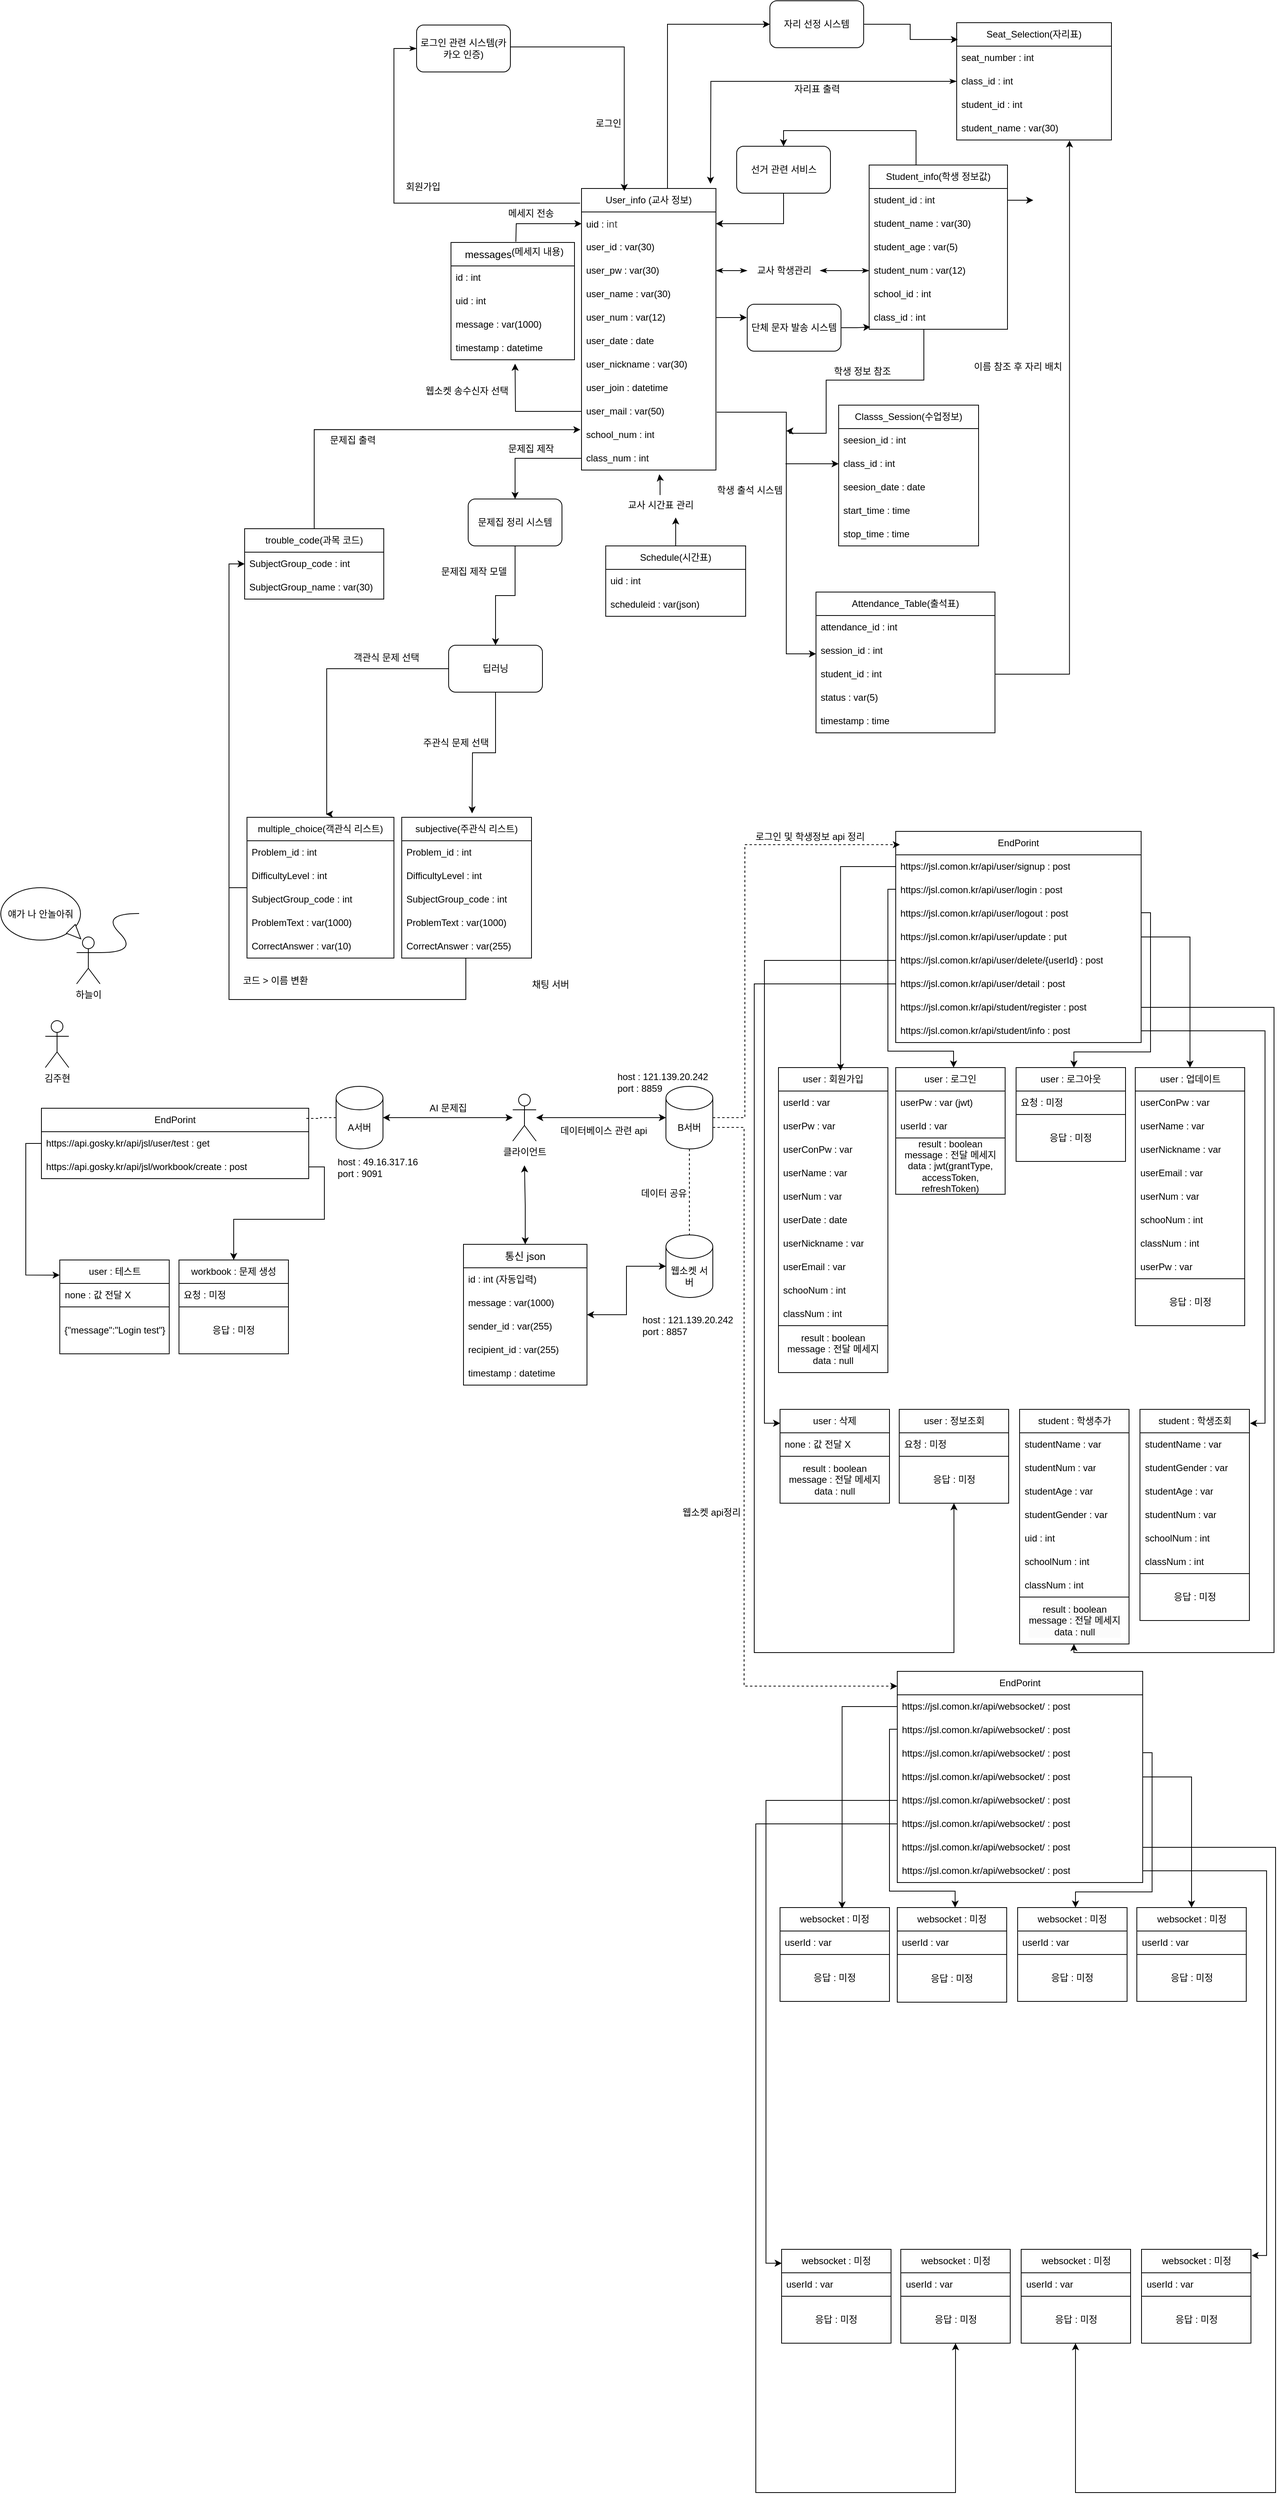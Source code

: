 <mxfile version="24.7.6">
  <diagram name="페이지-1" id="PjEZvH0chDCrzeqFpigF">
    <mxGraphModel dx="4780" dy="2600" grid="0" gridSize="10" guides="1" tooltips="1" connect="1" arrows="1" fold="1" page="1" pageScale="1" pageWidth="2339" pageHeight="3300" background="#FFFFFF" math="0" shadow="0">
      <root>
        <mxCell id="0" />
        <mxCell id="1" parent="0" />
        <mxCell id="_ko8CrPMo-8OS0eIp5kJ-64" style="edgeStyle=orthogonalEdgeStyle;rounded=0;orthogonalLoop=1;jettySize=auto;html=1;entryX=0;entryY=0.5;entryDx=0;entryDy=0;" parent="1" source="i8ZUq237PijFcAwi31fq-1" target="_ko8CrPMo-8OS0eIp5kJ-62" edge="1">
          <mxGeometry relative="1" as="geometry">
            <Array as="points">
              <mxPoint x="1516" y="53" />
            </Array>
          </mxGeometry>
        </mxCell>
        <mxCell id="i8ZUq237PijFcAwi31fq-1" value="User_info (교사 정보)" style="swimlane;fontStyle=0;childLayout=stackLayout;horizontal=1;startSize=30;horizontalStack=0;resizeParent=1;resizeParentMax=0;resizeLast=0;collapsible=1;marginBottom=0;whiteSpace=wrap;html=1;" parent="1" vertex="1">
          <mxGeometry x="1406" y="263" width="172" height="360" as="geometry" />
        </mxCell>
        <mxCell id="i8ZUq237PijFcAwi31fq-2" value="uid :&amp;nbsp;&lt;span style=&quot;color: rgb(68, 68, 68); font-family: sans-serif; font-size: 13.12px; background-color: rgb(255, 255, 255);&quot;&gt;int&lt;/span&gt;" style="text;strokeColor=none;fillColor=none;align=left;verticalAlign=middle;spacingLeft=4;spacingRight=4;overflow=hidden;points=[[0,0.5],[1,0.5]];portConstraint=eastwest;rotatable=0;whiteSpace=wrap;html=1;" parent="i8ZUq237PijFcAwi31fq-1" vertex="1">
          <mxGeometry y="30" width="172" height="30" as="geometry" />
        </mxCell>
        <mxCell id="i8ZUq237PijFcAwi31fq-3" value="user_id : var(30)" style="text;strokeColor=none;fillColor=none;align=left;verticalAlign=middle;spacingLeft=4;spacingRight=4;overflow=hidden;points=[[0,0.5],[1,0.5]];portConstraint=eastwest;rotatable=0;whiteSpace=wrap;html=1;" parent="i8ZUq237PijFcAwi31fq-1" vertex="1">
          <mxGeometry y="60" width="172" height="30" as="geometry" />
        </mxCell>
        <mxCell id="i8ZUq237PijFcAwi31fq-4" value="user_pw : var(30)" style="text;strokeColor=none;fillColor=none;align=left;verticalAlign=middle;spacingLeft=4;spacingRight=4;overflow=hidden;points=[[0,0.5],[1,0.5]];portConstraint=eastwest;rotatable=0;whiteSpace=wrap;html=1;" parent="i8ZUq237PijFcAwi31fq-1" vertex="1">
          <mxGeometry y="90" width="172" height="30" as="geometry" />
        </mxCell>
        <mxCell id="i8ZUq237PijFcAwi31fq-9" value="user_name : var(30)" style="text;strokeColor=none;fillColor=none;align=left;verticalAlign=middle;spacingLeft=4;spacingRight=4;overflow=hidden;points=[[0,0.5],[1,0.5]];portConstraint=eastwest;rotatable=0;whiteSpace=wrap;html=1;" parent="i8ZUq237PijFcAwi31fq-1" vertex="1">
          <mxGeometry y="120" width="172" height="30" as="geometry" />
        </mxCell>
        <mxCell id="_ko8CrPMo-8OS0eIp5kJ-69" style="edgeStyle=orthogonalEdgeStyle;rounded=0;orthogonalLoop=1;jettySize=auto;html=1;" parent="i8ZUq237PijFcAwi31fq-1" source="i8ZUq237PijFcAwi31fq-11" edge="1">
          <mxGeometry relative="1" as="geometry">
            <mxPoint x="211.379" y="165.0" as="targetPoint" />
          </mxGeometry>
        </mxCell>
        <mxCell id="i8ZUq237PijFcAwi31fq-11" value="user_num : var(12)" style="text;strokeColor=none;fillColor=none;align=left;verticalAlign=middle;spacingLeft=4;spacingRight=4;overflow=hidden;points=[[0,0.5],[1,0.5]];portConstraint=eastwest;rotatable=0;whiteSpace=wrap;html=1;" parent="i8ZUq237PijFcAwi31fq-1" vertex="1">
          <mxGeometry y="150" width="172" height="30" as="geometry" />
        </mxCell>
        <mxCell id="i8ZUq237PijFcAwi31fq-12" value="user_date : date" style="text;strokeColor=none;fillColor=none;align=left;verticalAlign=middle;spacingLeft=4;spacingRight=4;overflow=hidden;points=[[0,0.5],[1,0.5]];portConstraint=eastwest;rotatable=0;whiteSpace=wrap;html=1;" parent="i8ZUq237PijFcAwi31fq-1" vertex="1">
          <mxGeometry y="180" width="172" height="30" as="geometry" />
        </mxCell>
        <mxCell id="i8ZUq237PijFcAwi31fq-10" value="user_nickname : var(30)" style="text;strokeColor=none;fillColor=none;align=left;verticalAlign=middle;spacingLeft=4;spacingRight=4;overflow=hidden;points=[[0,0.5],[1,0.5]];portConstraint=eastwest;rotatable=0;whiteSpace=wrap;html=1;" parent="i8ZUq237PijFcAwi31fq-1" vertex="1">
          <mxGeometry y="210" width="172" height="30" as="geometry" />
        </mxCell>
        <mxCell id="i8ZUq237PijFcAwi31fq-7" value="user_join : datetime" style="text;strokeColor=none;fillColor=none;align=left;verticalAlign=middle;spacingLeft=4;spacingRight=4;overflow=hidden;points=[[0,0.5],[1,0.5]];portConstraint=eastwest;rotatable=0;whiteSpace=wrap;html=1;" parent="i8ZUq237PijFcAwi31fq-1" vertex="1">
          <mxGeometry y="240" width="172" height="30" as="geometry" />
        </mxCell>
        <mxCell id="i8ZUq237PijFcAwi31fq-8" value="user_mail : var(50)" style="text;strokeColor=none;fillColor=none;align=left;verticalAlign=middle;spacingLeft=4;spacingRight=4;overflow=hidden;points=[[0,0.5],[1,0.5]];portConstraint=eastwest;rotatable=0;whiteSpace=wrap;html=1;" parent="i8ZUq237PijFcAwi31fq-1" vertex="1">
          <mxGeometry y="270" width="172" height="30" as="geometry" />
        </mxCell>
        <mxCell id="i8ZUq237PijFcAwi31fq-13" value="school_num : int" style="text;strokeColor=none;fillColor=none;align=left;verticalAlign=middle;spacingLeft=4;spacingRight=4;overflow=hidden;points=[[0,0.5],[1,0.5]];portConstraint=eastwest;rotatable=0;whiteSpace=wrap;html=1;" parent="i8ZUq237PijFcAwi31fq-1" vertex="1">
          <mxGeometry y="300" width="172" height="30" as="geometry" />
        </mxCell>
        <mxCell id="i8ZUq237PijFcAwi31fq-15" value="class_num : int" style="text;strokeColor=none;fillColor=none;align=left;verticalAlign=middle;spacingLeft=4;spacingRight=4;overflow=hidden;points=[[0,0.5],[1,0.5]];portConstraint=eastwest;rotatable=0;whiteSpace=wrap;html=1;" parent="i8ZUq237PijFcAwi31fq-1" vertex="1">
          <mxGeometry y="330" width="172" height="30" as="geometry" />
        </mxCell>
        <mxCell id="_ko8CrPMo-8OS0eIp5kJ-43" style="edgeStyle=orthogonalEdgeStyle;rounded=0;orthogonalLoop=1;jettySize=auto;html=1;entryX=0.5;entryY=0;entryDx=0;entryDy=0;" parent="1" source="i8ZUq237PijFcAwi31fq-16" target="_ko8CrPMo-8OS0eIp5kJ-37" edge="1">
          <mxGeometry relative="1" as="geometry">
            <Array as="points">
              <mxPoint x="1834" y="189" />
              <mxPoint x="1665" y="189" />
            </Array>
          </mxGeometry>
        </mxCell>
        <mxCell id="i8ZUq237PijFcAwi31fq-16" value="Student_info(학생 정보값)" style="swimlane;fontStyle=0;childLayout=stackLayout;horizontal=1;startSize=30;horizontalStack=0;resizeParent=1;resizeParentMax=0;resizeLast=0;collapsible=1;marginBottom=0;whiteSpace=wrap;html=1;" parent="1" vertex="1">
          <mxGeometry x="1774" y="233" width="177" height="210" as="geometry" />
        </mxCell>
        <mxCell id="_ko8CrPMo-8OS0eIp5kJ-59" style="edgeStyle=orthogonalEdgeStyle;rounded=0;orthogonalLoop=1;jettySize=auto;html=1;" parent="i8ZUq237PijFcAwi31fq-16" source="i8ZUq237PijFcAwi31fq-17" edge="1">
          <mxGeometry relative="1" as="geometry">
            <mxPoint x="210" y="45" as="targetPoint" />
          </mxGeometry>
        </mxCell>
        <mxCell id="i8ZUq237PijFcAwi31fq-17" value="student_id : int" style="text;strokeColor=none;fillColor=none;align=left;verticalAlign=middle;spacingLeft=4;spacingRight=4;overflow=hidden;points=[[0,0.5],[1,0.5]];portConstraint=eastwest;rotatable=0;whiteSpace=wrap;html=1;" parent="i8ZUq237PijFcAwi31fq-16" vertex="1">
          <mxGeometry y="30" width="177" height="30" as="geometry" />
        </mxCell>
        <mxCell id="i8ZUq237PijFcAwi31fq-20" value="student_name : var(30)" style="text;strokeColor=none;fillColor=none;align=left;verticalAlign=middle;spacingLeft=4;spacingRight=4;overflow=hidden;points=[[0,0.5],[1,0.5]];portConstraint=eastwest;rotatable=0;whiteSpace=wrap;html=1;" parent="i8ZUq237PijFcAwi31fq-16" vertex="1">
          <mxGeometry y="60" width="177" height="30" as="geometry" />
        </mxCell>
        <mxCell id="i8ZUq237PijFcAwi31fq-22" value="student_age&amp;nbsp;: var(5)" style="text;strokeColor=none;fillColor=none;align=left;verticalAlign=middle;spacingLeft=4;spacingRight=4;overflow=hidden;points=[[0,0.5],[1,0.5]];portConstraint=eastwest;rotatable=0;whiteSpace=wrap;html=1;" parent="i8ZUq237PijFcAwi31fq-16" vertex="1">
          <mxGeometry y="90" width="177" height="30" as="geometry" />
        </mxCell>
        <mxCell id="i8ZUq237PijFcAwi31fq-21" value="student_num&amp;nbsp;: var(12)" style="text;strokeColor=none;fillColor=none;align=left;verticalAlign=middle;spacingLeft=4;spacingRight=4;overflow=hidden;points=[[0,0.5],[1,0.5]];portConstraint=eastwest;rotatable=0;whiteSpace=wrap;html=1;" parent="i8ZUq237PijFcAwi31fq-16" vertex="1">
          <mxGeometry y="120" width="177" height="30" as="geometry" />
        </mxCell>
        <mxCell id="i8ZUq237PijFcAwi31fq-18" value="school_id : int" style="text;strokeColor=none;fillColor=none;align=left;verticalAlign=middle;spacingLeft=4;spacingRight=4;overflow=hidden;points=[[0,0.5],[1,0.5]];portConstraint=eastwest;rotatable=0;whiteSpace=wrap;html=1;" parent="i8ZUq237PijFcAwi31fq-16" vertex="1">
          <mxGeometry y="150" width="177" height="30" as="geometry" />
        </mxCell>
        <mxCell id="_ko8CrPMo-8OS0eIp5kJ-36" style="edgeStyle=orthogonalEdgeStyle;rounded=0;orthogonalLoop=1;jettySize=auto;html=1;" parent="i8ZUq237PijFcAwi31fq-16" source="i8ZUq237PijFcAwi31fq-19" edge="1">
          <mxGeometry relative="1" as="geometry">
            <mxPoint x="-106" y="340" as="targetPoint" />
            <Array as="points">
              <mxPoint x="70" y="275" />
              <mxPoint x="-55" y="275" />
              <mxPoint x="-55" y="343" />
              <mxPoint x="-102" y="343" />
              <mxPoint x="-102" y="340" />
            </Array>
          </mxGeometry>
        </mxCell>
        <mxCell id="i8ZUq237PijFcAwi31fq-19" value="class_id : int" style="text;strokeColor=none;fillColor=none;align=left;verticalAlign=middle;spacingLeft=4;spacingRight=4;overflow=hidden;points=[[0,0.5],[1,0.5]];portConstraint=eastwest;rotatable=0;whiteSpace=wrap;html=1;" parent="i8ZUq237PijFcAwi31fq-16" vertex="1">
          <mxGeometry y="180" width="177" height="30" as="geometry" />
        </mxCell>
        <mxCell id="i8ZUq237PijFcAwi31fq-23" value="" style="edgeStyle=orthogonalEdgeStyle;rounded=0;orthogonalLoop=1;jettySize=auto;html=1;startArrow=classicThin;startFill=1;endArrow=classicThin;endFill=1;" parent="1" source="i8ZUq237PijFcAwi31fq-24" target="i8ZUq237PijFcAwi31fq-21" edge="1">
          <mxGeometry relative="1" as="geometry" />
        </mxCell>
        <mxCell id="i8ZUq237PijFcAwi31fq-26" value="" style="edgeStyle=orthogonalEdgeStyle;rounded=0;orthogonalLoop=1;jettySize=auto;html=1;startArrow=classicThin;startFill=1;endArrow=classicThin;endFill=1;" parent="1" source="i8ZUq237PijFcAwi31fq-4" target="i8ZUq237PijFcAwi31fq-24" edge="1">
          <mxGeometry relative="1" as="geometry">
            <mxPoint x="1578" y="368" as="sourcePoint" />
            <mxPoint x="1729" y="447" as="targetPoint" />
          </mxGeometry>
        </mxCell>
        <mxCell id="i8ZUq237PijFcAwi31fq-24" value="교사 학생관리" style="text;html=1;align=center;verticalAlign=middle;resizable=0;points=[];autosize=1;strokeColor=none;fillColor=none;" parent="1" vertex="1">
          <mxGeometry x="1618" y="355" width="93" height="26" as="geometry" />
        </mxCell>
        <mxCell id="_ko8CrPMo-8OS0eIp5kJ-12" style="edgeStyle=orthogonalEdgeStyle;rounded=0;orthogonalLoop=1;jettySize=auto;html=1;" parent="1" source="_ko8CrPMo-8OS0eIp5kJ-1" edge="1">
          <mxGeometry relative="1" as="geometry">
            <mxPoint x="1526.5" y="683.571" as="targetPoint" />
          </mxGeometry>
        </mxCell>
        <mxCell id="_ko8CrPMo-8OS0eIp5kJ-1" value="Schedule(시간표)" style="swimlane;fontStyle=0;childLayout=stackLayout;horizontal=1;startSize=30;horizontalStack=0;resizeParent=1;resizeParentMax=0;resizeLast=0;collapsible=1;marginBottom=0;whiteSpace=wrap;html=1;" parent="1" vertex="1">
          <mxGeometry x="1437" y="720" width="179" height="90" as="geometry" />
        </mxCell>
        <mxCell id="_ko8CrPMo-8OS0eIp5kJ-2" value="uid : int" style="text;strokeColor=none;fillColor=none;align=left;verticalAlign=middle;spacingLeft=4;spacingRight=4;overflow=hidden;points=[[0,0.5],[1,0.5]];portConstraint=eastwest;rotatable=0;whiteSpace=wrap;html=1;" parent="_ko8CrPMo-8OS0eIp5kJ-1" vertex="1">
          <mxGeometry y="30" width="179" height="30" as="geometry" />
        </mxCell>
        <mxCell id="_ko8CrPMo-8OS0eIp5kJ-3" value="scheduleid : var(json)" style="text;strokeColor=none;fillColor=none;align=left;verticalAlign=middle;spacingLeft=4;spacingRight=4;overflow=hidden;points=[[0,0.5],[1,0.5]];portConstraint=eastwest;rotatable=0;whiteSpace=wrap;html=1;" parent="_ko8CrPMo-8OS0eIp5kJ-1" vertex="1">
          <mxGeometry y="60" width="179" height="30" as="geometry" />
        </mxCell>
        <mxCell id="_ko8CrPMo-8OS0eIp5kJ-10" style="edgeStyle=orthogonalEdgeStyle;rounded=0;orthogonalLoop=1;jettySize=auto;html=1;" parent="1" source="_ko8CrPMo-8OS0eIp5kJ-8" edge="1">
          <mxGeometry relative="1" as="geometry">
            <mxPoint x="1505.5" y="628.333" as="targetPoint" />
          </mxGeometry>
        </mxCell>
        <mxCell id="_ko8CrPMo-8OS0eIp5kJ-8" value="교사 시간표 관리" style="text;html=1;align=center;verticalAlign=middle;resizable=0;points=[];autosize=1;strokeColor=none;fillColor=none;" parent="1" vertex="1">
          <mxGeometry x="1458" y="655" width="97" height="26" as="geometry" />
        </mxCell>
        <mxCell id="_ko8CrPMo-8OS0eIp5kJ-13" value="Classs_Session(수업정보)" style="swimlane;fontStyle=0;childLayout=stackLayout;horizontal=1;startSize=30;horizontalStack=0;resizeParent=1;resizeParentMax=0;resizeLast=0;collapsible=1;marginBottom=0;whiteSpace=wrap;html=1;" parent="1" vertex="1">
          <mxGeometry x="1735" y="540" width="179" height="180" as="geometry" />
        </mxCell>
        <mxCell id="_ko8CrPMo-8OS0eIp5kJ-14" value="seesion_id : int" style="text;strokeColor=none;fillColor=none;align=left;verticalAlign=middle;spacingLeft=4;spacingRight=4;overflow=hidden;points=[[0,0.5],[1,0.5]];portConstraint=eastwest;rotatable=0;whiteSpace=wrap;html=1;" parent="_ko8CrPMo-8OS0eIp5kJ-13" vertex="1">
          <mxGeometry y="30" width="179" height="30" as="geometry" />
        </mxCell>
        <mxCell id="_ko8CrPMo-8OS0eIp5kJ-33" style="edgeStyle=orthogonalEdgeStyle;rounded=0;orthogonalLoop=1;jettySize=auto;html=1;endArrow=none;endFill=0;startArrow=classic;startFill=1;" parent="_ko8CrPMo-8OS0eIp5kJ-13" source="_ko8CrPMo-8OS0eIp5kJ-15" edge="1">
          <mxGeometry relative="1" as="geometry">
            <mxPoint x="-68" y="75" as="targetPoint" />
          </mxGeometry>
        </mxCell>
        <mxCell id="_ko8CrPMo-8OS0eIp5kJ-15" value="class_id : int" style="text;strokeColor=none;fillColor=none;align=left;verticalAlign=middle;spacingLeft=4;spacingRight=4;overflow=hidden;points=[[0,0.5],[1,0.5]];portConstraint=eastwest;rotatable=0;whiteSpace=wrap;html=1;" parent="_ko8CrPMo-8OS0eIp5kJ-13" vertex="1">
          <mxGeometry y="60" width="179" height="30" as="geometry" />
        </mxCell>
        <mxCell id="_ko8CrPMo-8OS0eIp5kJ-20" value="seesion_date : date" style="text;strokeColor=none;fillColor=none;align=left;verticalAlign=middle;spacingLeft=4;spacingRight=4;overflow=hidden;points=[[0,0.5],[1,0.5]];portConstraint=eastwest;rotatable=0;whiteSpace=wrap;html=1;" parent="_ko8CrPMo-8OS0eIp5kJ-13" vertex="1">
          <mxGeometry y="90" width="179" height="30" as="geometry" />
        </mxCell>
        <mxCell id="_ko8CrPMo-8OS0eIp5kJ-25" value="start_time : time" style="text;strokeColor=none;fillColor=none;align=left;verticalAlign=middle;spacingLeft=4;spacingRight=4;overflow=hidden;points=[[0,0.5],[1,0.5]];portConstraint=eastwest;rotatable=0;whiteSpace=wrap;html=1;" parent="_ko8CrPMo-8OS0eIp5kJ-13" vertex="1">
          <mxGeometry y="120" width="179" height="30" as="geometry" />
        </mxCell>
        <mxCell id="_ko8CrPMo-8OS0eIp5kJ-24" value="stop_time : time" style="text;strokeColor=none;fillColor=none;align=left;verticalAlign=middle;spacingLeft=4;spacingRight=4;overflow=hidden;points=[[0,0.5],[1,0.5]];portConstraint=eastwest;rotatable=0;whiteSpace=wrap;html=1;" parent="_ko8CrPMo-8OS0eIp5kJ-13" vertex="1">
          <mxGeometry y="150" width="179" height="30" as="geometry" />
        </mxCell>
        <mxCell id="_ko8CrPMo-8OS0eIp5kJ-32" style="edgeStyle=orthogonalEdgeStyle;rounded=0;orthogonalLoop=1;jettySize=auto;html=1;endArrow=none;endFill=0;startArrow=classic;startFill=1;" parent="1" source="_ko8CrPMo-8OS0eIp5kJ-26" edge="1">
          <mxGeometry relative="1" as="geometry">
            <mxPoint x="1579" y="549" as="targetPoint" />
            <Array as="points">
              <mxPoint x="1668" y="858" />
            </Array>
          </mxGeometry>
        </mxCell>
        <mxCell id="_ko8CrPMo-8OS0eIp5kJ-26" value="Attendance_Table(출석표)" style="swimlane;fontStyle=0;childLayout=stackLayout;horizontal=1;startSize=30;horizontalStack=0;resizeParent=1;resizeParentMax=0;resizeLast=0;collapsible=1;marginBottom=0;whiteSpace=wrap;html=1;" parent="1" vertex="1">
          <mxGeometry x="1706" y="779" width="229" height="180" as="geometry" />
        </mxCell>
        <mxCell id="_ko8CrPMo-8OS0eIp5kJ-27" value="attendance_id : int" style="text;strokeColor=none;fillColor=none;align=left;verticalAlign=middle;spacingLeft=4;spacingRight=4;overflow=hidden;points=[[0,0.5],[1,0.5]];portConstraint=eastwest;rotatable=0;whiteSpace=wrap;html=1;" parent="_ko8CrPMo-8OS0eIp5kJ-26" vertex="1">
          <mxGeometry y="30" width="229" height="30" as="geometry" />
        </mxCell>
        <mxCell id="_ko8CrPMo-8OS0eIp5kJ-28" value="session_id : int" style="text;strokeColor=none;fillColor=none;align=left;verticalAlign=middle;spacingLeft=4;spacingRight=4;overflow=hidden;points=[[0,0.5],[1,0.5]];portConstraint=eastwest;rotatable=0;whiteSpace=wrap;html=1;" parent="_ko8CrPMo-8OS0eIp5kJ-26" vertex="1">
          <mxGeometry y="60" width="229" height="30" as="geometry" />
        </mxCell>
        <mxCell id="_ko8CrPMo-8OS0eIp5kJ-29" value="student_id : int" style="text;strokeColor=none;fillColor=none;align=left;verticalAlign=middle;spacingLeft=4;spacingRight=4;overflow=hidden;points=[[0,0.5],[1,0.5]];portConstraint=eastwest;rotatable=0;whiteSpace=wrap;html=1;" parent="_ko8CrPMo-8OS0eIp5kJ-26" vertex="1">
          <mxGeometry y="90" width="229" height="30" as="geometry" />
        </mxCell>
        <mxCell id="_ko8CrPMo-8OS0eIp5kJ-30" value="status : var(5)" style="text;strokeColor=none;fillColor=none;align=left;verticalAlign=middle;spacingLeft=4;spacingRight=4;overflow=hidden;points=[[0,0.5],[1,0.5]];portConstraint=eastwest;rotatable=0;whiteSpace=wrap;html=1;" parent="_ko8CrPMo-8OS0eIp5kJ-26" vertex="1">
          <mxGeometry y="120" width="229" height="30" as="geometry" />
        </mxCell>
        <mxCell id="_ko8CrPMo-8OS0eIp5kJ-31" value="timestamp : time" style="text;strokeColor=none;fillColor=none;align=left;verticalAlign=middle;spacingLeft=4;spacingRight=4;overflow=hidden;points=[[0,0.5],[1,0.5]];portConstraint=eastwest;rotatable=0;whiteSpace=wrap;html=1;" parent="_ko8CrPMo-8OS0eIp5kJ-26" vertex="1">
          <mxGeometry y="150" width="229" height="30" as="geometry" />
        </mxCell>
        <mxCell id="_ko8CrPMo-8OS0eIp5kJ-35" value="학생 출석 시스템" style="text;html=1;align=center;verticalAlign=middle;resizable=0;points=[];autosize=1;strokeColor=none;fillColor=none;" parent="1" vertex="1">
          <mxGeometry x="1572" y="636" width="97" height="26" as="geometry" />
        </mxCell>
        <mxCell id="_ko8CrPMo-8OS0eIp5kJ-46" style="edgeStyle=orthogonalEdgeStyle;rounded=0;orthogonalLoop=1;jettySize=auto;html=1;" parent="1" source="_ko8CrPMo-8OS0eIp5kJ-37" target="i8ZUq237PijFcAwi31fq-2" edge="1">
          <mxGeometry relative="1" as="geometry" />
        </mxCell>
        <mxCell id="_ko8CrPMo-8OS0eIp5kJ-37" value="선거 관련 서비스" style="rounded=1;whiteSpace=wrap;html=1;" parent="1" vertex="1">
          <mxGeometry x="1604.5" y="209" width="120" height="60" as="geometry" />
        </mxCell>
        <mxCell id="_ko8CrPMo-8OS0eIp5kJ-45" style="edgeStyle=orthogonalEdgeStyle;rounded=0;orthogonalLoop=1;jettySize=auto;html=1;entryX=0.318;entryY=0.009;entryDx=0;entryDy=0;entryPerimeter=0;" parent="1" source="_ko8CrPMo-8OS0eIp5kJ-44" target="i8ZUq237PijFcAwi31fq-1" edge="1">
          <mxGeometry relative="1" as="geometry">
            <Array as="points">
              <mxPoint x="1461" y="82" />
            </Array>
            <mxPoint x="1469" y="222" as="targetPoint" />
          </mxGeometry>
        </mxCell>
        <mxCell id="_ko8CrPMo-8OS0eIp5kJ-44" value="로그인 관련 시스템(카카오 인증)" style="rounded=1;whiteSpace=wrap;html=1;" parent="1" vertex="1">
          <mxGeometry x="1195" y="54" width="120" height="60" as="geometry" />
        </mxCell>
        <mxCell id="_ko8CrPMo-8OS0eIp5kJ-60" style="edgeStyle=orthogonalEdgeStyle;rounded=0;orthogonalLoop=1;jettySize=auto;html=1;startArrow=classicThin;startFill=1;" parent="1" source="_ko8CrPMo-8OS0eIp5kJ-48" edge="1">
          <mxGeometry relative="1" as="geometry">
            <mxPoint x="1571" y="257" as="targetPoint" />
          </mxGeometry>
        </mxCell>
        <mxCell id="_ko8CrPMo-8OS0eIp5kJ-48" value="Seat_Selection(자리표)" style="swimlane;fontStyle=0;childLayout=stackLayout;horizontal=1;startSize=30;horizontalStack=0;resizeParent=1;resizeParentMax=0;resizeLast=0;collapsible=1;marginBottom=0;whiteSpace=wrap;html=1;" parent="1" vertex="1">
          <mxGeometry x="1886" y="51" width="198" height="150" as="geometry" />
        </mxCell>
        <mxCell id="_ko8CrPMo-8OS0eIp5kJ-57" value="seat_number : int" style="text;strokeColor=none;fillColor=none;align=left;verticalAlign=middle;spacingLeft=4;spacingRight=4;overflow=hidden;points=[[0,0.5],[1,0.5]];portConstraint=eastwest;rotatable=0;whiteSpace=wrap;html=1;" parent="_ko8CrPMo-8OS0eIp5kJ-48" vertex="1">
          <mxGeometry y="30" width="198" height="30" as="geometry" />
        </mxCell>
        <mxCell id="_ko8CrPMo-8OS0eIp5kJ-50" value="class_id : int" style="text;strokeColor=none;fillColor=none;align=left;verticalAlign=middle;spacingLeft=4;spacingRight=4;overflow=hidden;points=[[0,0.5],[1,0.5]];portConstraint=eastwest;rotatable=0;whiteSpace=wrap;html=1;" parent="_ko8CrPMo-8OS0eIp5kJ-48" vertex="1">
          <mxGeometry y="60" width="198" height="30" as="geometry" />
        </mxCell>
        <mxCell id="_ko8CrPMo-8OS0eIp5kJ-51" value="student_id : int" style="text;strokeColor=none;fillColor=none;align=left;verticalAlign=middle;spacingLeft=4;spacingRight=4;overflow=hidden;points=[[0,0.5],[1,0.5]];portConstraint=eastwest;rotatable=0;whiteSpace=wrap;html=1;" parent="_ko8CrPMo-8OS0eIp5kJ-48" vertex="1">
          <mxGeometry y="90" width="198" height="30" as="geometry" />
        </mxCell>
        <mxCell id="_ko8CrPMo-8OS0eIp5kJ-54" value="student_name : var(30)" style="text;strokeColor=none;fillColor=none;align=left;verticalAlign=middle;spacingLeft=4;spacingRight=4;overflow=hidden;points=[[0,0.5],[1,0.5]];portConstraint=eastwest;rotatable=0;whiteSpace=wrap;html=1;" parent="_ko8CrPMo-8OS0eIp5kJ-48" vertex="1">
          <mxGeometry y="120" width="198" height="30" as="geometry" />
        </mxCell>
        <mxCell id="_ko8CrPMo-8OS0eIp5kJ-58" style="edgeStyle=orthogonalEdgeStyle;rounded=0;orthogonalLoop=1;jettySize=auto;html=1;entryX=0.729;entryY=1.019;entryDx=0;entryDy=0;entryPerimeter=0;" parent="1" source="_ko8CrPMo-8OS0eIp5kJ-29" target="_ko8CrPMo-8OS0eIp5kJ-54" edge="1">
          <mxGeometry relative="1" as="geometry" />
        </mxCell>
        <mxCell id="_ko8CrPMo-8OS0eIp5kJ-62" value="자리 선정 시스템" style="rounded=1;whiteSpace=wrap;html=1;" parent="1" vertex="1">
          <mxGeometry x="1647" y="23" width="120" height="60" as="geometry" />
        </mxCell>
        <mxCell id="_ko8CrPMo-8OS0eIp5kJ-63" style="edgeStyle=orthogonalEdgeStyle;rounded=0;orthogonalLoop=1;jettySize=auto;html=1;entryX=0.008;entryY=0.143;entryDx=0;entryDy=0;entryPerimeter=0;" parent="1" source="_ko8CrPMo-8OS0eIp5kJ-62" target="_ko8CrPMo-8OS0eIp5kJ-48" edge="1">
          <mxGeometry relative="1" as="geometry" />
        </mxCell>
        <mxCell id="_ko8CrPMo-8OS0eIp5kJ-67" style="edgeStyle=orthogonalEdgeStyle;rounded=0;orthogonalLoop=1;jettySize=auto;html=1;entryX=0;entryY=0.5;entryDx=0;entryDy=0;" parent="1" target="i8ZUq237PijFcAwi31fq-2" edge="1">
          <mxGeometry relative="1" as="geometry">
            <mxPoint x="1322" y="331" as="sourcePoint" />
          </mxGeometry>
        </mxCell>
        <mxCell id="_ko8CrPMo-8OS0eIp5kJ-66" style="edgeStyle=orthogonalEdgeStyle;rounded=0;orthogonalLoop=1;jettySize=auto;html=1;" parent="1" source="i8ZUq237PijFcAwi31fq-8" edge="1">
          <mxGeometry relative="1" as="geometry">
            <mxPoint x="1321" y="487" as="targetPoint" />
          </mxGeometry>
        </mxCell>
        <mxCell id="_ko8CrPMo-8OS0eIp5kJ-68" value="단체 문자 발송 시스템" style="rounded=1;whiteSpace=wrap;html=1;" parent="1" vertex="1">
          <mxGeometry x="1618" y="411" width="120" height="60" as="geometry" />
        </mxCell>
        <mxCell id="_ko8CrPMo-8OS0eIp5kJ-70" style="edgeStyle=orthogonalEdgeStyle;rounded=0;orthogonalLoop=1;jettySize=auto;html=1;entryX=0.009;entryY=0.905;entryDx=0;entryDy=0;entryPerimeter=0;" parent="1" source="_ko8CrPMo-8OS0eIp5kJ-68" target="i8ZUq237PijFcAwi31fq-19" edge="1">
          <mxGeometry relative="1" as="geometry" />
        </mxCell>
        <mxCell id="_ko8CrPMo-8OS0eIp5kJ-74" value="" style="edgeStyle=orthogonalEdgeStyle;rounded=0;orthogonalLoop=1;jettySize=auto;html=1;" parent="1" source="_ko8CrPMo-8OS0eIp5kJ-71" target="_ko8CrPMo-8OS0eIp5kJ-72" edge="1">
          <mxGeometry relative="1" as="geometry" />
        </mxCell>
        <mxCell id="_ko8CrPMo-8OS0eIp5kJ-71" value="문제집 정리 시스템" style="rounded=1;whiteSpace=wrap;html=1;" parent="1" vertex="1">
          <mxGeometry x="1261" y="660" width="120" height="60" as="geometry" />
        </mxCell>
        <mxCell id="n-9iCVL_7qK36TJ3RSNY-30" style="edgeStyle=orthogonalEdgeStyle;rounded=0;orthogonalLoop=1;jettySize=auto;html=1;exitX=0;exitY=0.5;exitDx=0;exitDy=0;" parent="1" source="_ko8CrPMo-8OS0eIp5kJ-72" edge="1">
          <mxGeometry relative="1" as="geometry">
            <mxPoint x="1079" y="1063" as="targetPoint" />
            <mxPoint x="1265" y="877" as="sourcePoint" />
            <Array as="points">
              <mxPoint x="1080" y="877" />
            </Array>
          </mxGeometry>
        </mxCell>
        <mxCell id="n-9iCVL_7qK36TJ3RSNY-31" style="edgeStyle=orthogonalEdgeStyle;rounded=0;orthogonalLoop=1;jettySize=auto;html=1;" parent="1" source="_ko8CrPMo-8OS0eIp5kJ-72" edge="1">
          <mxGeometry relative="1" as="geometry">
            <mxPoint x="1266" y="1062" as="targetPoint" />
          </mxGeometry>
        </mxCell>
        <mxCell id="_ko8CrPMo-8OS0eIp5kJ-72" value="딥러닝" style="rounded=1;whiteSpace=wrap;html=1;" parent="1" vertex="1">
          <mxGeometry x="1236" y="847" width="120" height="60" as="geometry" />
        </mxCell>
        <mxCell id="_ko8CrPMo-8OS0eIp5kJ-73" style="edgeStyle=orthogonalEdgeStyle;rounded=0;orthogonalLoop=1;jettySize=auto;html=1;entryX=0.5;entryY=0;entryDx=0;entryDy=0;" parent="1" source="i8ZUq237PijFcAwi31fq-15" target="_ko8CrPMo-8OS0eIp5kJ-71" edge="1">
          <mxGeometry relative="1" as="geometry" />
        </mxCell>
        <mxCell id="aPN2ez1sWGRxxhl1O6bl-1" value="&lt;a style=&quot;text-decoration-line: none; color: rgb(0, 0, 0); cursor: pointer; outline: none; line-height: 1.5em; height: 1.5em; padding-left: 0.3em; position: relative; z-index: 100; vertical-align: sub; font-family: sans-serif; font-size: 13.12px; text-align: left; text-wrap: nowrap;&quot; title=&quot;보기&quot; href=&quot;https://mysql.comon.kr/sql.php?server=1&amp;amp;db=Jaeseok_Lee&amp;amp;table=messages&amp;amp;pos=0&quot; class=&quot;hover_show_full&quot;&gt;messages&lt;/a&gt;(메세지 내용)" style="swimlane;fontStyle=0;childLayout=stackLayout;horizontal=1;startSize=30;horizontalStack=0;resizeParent=1;resizeParentMax=0;resizeLast=0;collapsible=1;marginBottom=0;whiteSpace=wrap;html=1;" parent="1" vertex="1">
          <mxGeometry x="1239" y="332" width="158" height="150" as="geometry" />
        </mxCell>
        <mxCell id="aPN2ez1sWGRxxhl1O6bl-2" value="id : int" style="text;strokeColor=none;fillColor=none;align=left;verticalAlign=middle;spacingLeft=4;spacingRight=4;overflow=hidden;points=[[0,0.5],[1,0.5]];portConstraint=eastwest;rotatable=0;whiteSpace=wrap;html=1;" parent="aPN2ez1sWGRxxhl1O6bl-1" vertex="1">
          <mxGeometry y="30" width="158" height="30" as="geometry" />
        </mxCell>
        <mxCell id="aPN2ez1sWGRxxhl1O6bl-3" value="&lt;font style=&quot;font-size: 12px;&quot;&gt;uid : int&lt;/font&gt;" style="text;strokeColor=none;fillColor=none;align=left;verticalAlign=middle;spacingLeft=4;spacingRight=4;overflow=hidden;points=[[0,0.5],[1,0.5]];portConstraint=eastwest;rotatable=0;whiteSpace=wrap;html=1;" parent="aPN2ez1sWGRxxhl1O6bl-1" vertex="1">
          <mxGeometry y="60" width="158" height="30" as="geometry" />
        </mxCell>
        <mxCell id="aPN2ez1sWGRxxhl1O6bl-4" value="&lt;span style=&quot;font-family: sans-serif; text-wrap: nowrap; background-color: rgb(255, 255, 255);&quot;&gt;&lt;font style=&quot;font-size: 12px;&quot;&gt;message : var(1000)&lt;/font&gt;&lt;/span&gt;" style="text;strokeColor=none;fillColor=none;align=left;verticalAlign=middle;spacingLeft=4;spacingRight=4;overflow=hidden;points=[[0,0.5],[1,0.5]];portConstraint=eastwest;rotatable=0;whiteSpace=wrap;html=1;" parent="aPN2ez1sWGRxxhl1O6bl-1" vertex="1">
          <mxGeometry y="90" width="158" height="30" as="geometry" />
        </mxCell>
        <mxCell id="aPN2ez1sWGRxxhl1O6bl-5" value="&lt;font size=&quot;1&quot; face=&quot;sans-serif&quot;&gt;&lt;span style=&quot;text-wrap: nowrap;&quot;&gt;&lt;span style=&quot;font-size: 12px;&quot;&gt;timestamp : datetime&lt;/span&gt;&lt;/span&gt;&lt;/font&gt;" style="text;strokeColor=none;fillColor=none;align=left;verticalAlign=middle;spacingLeft=4;spacingRight=4;overflow=hidden;points=[[0,0.5],[1,0.5]];portConstraint=eastwest;rotatable=0;whiteSpace=wrap;html=1;" parent="aPN2ez1sWGRxxhl1O6bl-1" vertex="1">
          <mxGeometry y="120" width="158" height="30" as="geometry" />
        </mxCell>
        <mxCell id="n-9iCVL_7qK36TJ3RSNY-37" style="edgeStyle=orthogonalEdgeStyle;rounded=0;orthogonalLoop=1;jettySize=auto;html=1;endArrow=none;endFill=0;" parent="1" source="n-9iCVL_7qK36TJ3RSNY-6" edge="1">
          <mxGeometry relative="1" as="geometry">
            <mxPoint x="955" y="1157" as="targetPoint" />
            <Array as="points">
              <mxPoint x="1258" y="1300" />
              <mxPoint x="955" y="1300" />
            </Array>
          </mxGeometry>
        </mxCell>
        <mxCell id="n-9iCVL_7qK36TJ3RSNY-6" value="subjective(주관식 리스트)" style="swimlane;fontStyle=0;childLayout=stackLayout;horizontal=1;startSize=30;horizontalStack=0;resizeParent=1;resizeParentMax=0;resizeLast=0;collapsible=1;marginBottom=0;whiteSpace=wrap;html=1;" parent="1" vertex="1">
          <mxGeometry x="1176" y="1067" width="166" height="180" as="geometry" />
        </mxCell>
        <mxCell id="n-9iCVL_7qK36TJ3RSNY-7" value="Problem_id : int" style="text;strokeColor=none;fillColor=none;align=left;verticalAlign=middle;spacingLeft=4;spacingRight=4;overflow=hidden;points=[[0,0.5],[1,0.5]];portConstraint=eastwest;rotatable=0;whiteSpace=wrap;html=1;" parent="n-9iCVL_7qK36TJ3RSNY-6" vertex="1">
          <mxGeometry y="30" width="166" height="30" as="geometry" />
        </mxCell>
        <mxCell id="n-9iCVL_7qK36TJ3RSNY-8" value="DifficultyLevel : int" style="text;strokeColor=none;fillColor=none;align=left;verticalAlign=middle;spacingLeft=4;spacingRight=4;overflow=hidden;points=[[0,0.5],[1,0.5]];portConstraint=eastwest;rotatable=0;whiteSpace=wrap;html=1;" parent="n-9iCVL_7qK36TJ3RSNY-6" vertex="1">
          <mxGeometry y="60" width="166" height="30" as="geometry" />
        </mxCell>
        <mxCell id="n-9iCVL_7qK36TJ3RSNY-9" value="SubjectGroup_code : int" style="text;strokeColor=none;fillColor=none;align=left;verticalAlign=middle;spacingLeft=4;spacingRight=4;overflow=hidden;points=[[0,0.5],[1,0.5]];portConstraint=eastwest;rotatable=0;whiteSpace=wrap;html=1;" parent="n-9iCVL_7qK36TJ3RSNY-6" vertex="1">
          <mxGeometry y="90" width="166" height="30" as="geometry" />
        </mxCell>
        <mxCell id="n-9iCVL_7qK36TJ3RSNY-10" value="ProblemText : var(1000)" style="text;strokeColor=none;fillColor=none;align=left;verticalAlign=middle;spacingLeft=4;spacingRight=4;overflow=hidden;points=[[0,0.5],[1,0.5]];portConstraint=eastwest;rotatable=0;whiteSpace=wrap;html=1;" parent="n-9iCVL_7qK36TJ3RSNY-6" vertex="1">
          <mxGeometry y="120" width="166" height="30" as="geometry" />
        </mxCell>
        <mxCell id="n-9iCVL_7qK36TJ3RSNY-18" value="CorrectAnswer : var(255)" style="text;strokeColor=none;fillColor=none;align=left;verticalAlign=middle;spacingLeft=4;spacingRight=4;overflow=hidden;points=[[0,0.5],[1,0.5]];portConstraint=eastwest;rotatable=0;whiteSpace=wrap;html=1;" parent="n-9iCVL_7qK36TJ3RSNY-6" vertex="1">
          <mxGeometry y="150" width="166" height="30" as="geometry" />
        </mxCell>
        <mxCell id="n-9iCVL_7qK36TJ3RSNY-32" style="edgeStyle=orthogonalEdgeStyle;rounded=0;orthogonalLoop=1;jettySize=auto;html=1;entryX=0;entryY=0.5;entryDx=0;entryDy=0;" parent="1" source="n-9iCVL_7qK36TJ3RSNY-19" target="n-9iCVL_7qK36TJ3RSNY-27" edge="1">
          <mxGeometry relative="1" as="geometry">
            <Array as="points">
              <mxPoint x="955" y="1157" />
              <mxPoint x="955" y="743" />
            </Array>
          </mxGeometry>
        </mxCell>
        <mxCell id="n-9iCVL_7qK36TJ3RSNY-19" value="multiple_choice(객관식 리스트)" style="swimlane;fontStyle=0;childLayout=stackLayout;horizontal=1;startSize=30;horizontalStack=0;resizeParent=1;resizeParentMax=0;resizeLast=0;collapsible=1;marginBottom=0;whiteSpace=wrap;html=1;" parent="1" vertex="1">
          <mxGeometry x="978" y="1067" width="188" height="180" as="geometry" />
        </mxCell>
        <mxCell id="n-9iCVL_7qK36TJ3RSNY-20" value="Problem_id : int" style="text;strokeColor=none;fillColor=none;align=left;verticalAlign=middle;spacingLeft=4;spacingRight=4;overflow=hidden;points=[[0,0.5],[1,0.5]];portConstraint=eastwest;rotatable=0;whiteSpace=wrap;html=1;" parent="n-9iCVL_7qK36TJ3RSNY-19" vertex="1">
          <mxGeometry y="30" width="188" height="30" as="geometry" />
        </mxCell>
        <mxCell id="n-9iCVL_7qK36TJ3RSNY-21" value="DifficultyLevel : int" style="text;strokeColor=none;fillColor=none;align=left;verticalAlign=middle;spacingLeft=4;spacingRight=4;overflow=hidden;points=[[0,0.5],[1,0.5]];portConstraint=eastwest;rotatable=0;whiteSpace=wrap;html=1;" parent="n-9iCVL_7qK36TJ3RSNY-19" vertex="1">
          <mxGeometry y="60" width="188" height="30" as="geometry" />
        </mxCell>
        <mxCell id="n-9iCVL_7qK36TJ3RSNY-22" value="SubjectGroup_code : int" style="text;strokeColor=none;fillColor=none;align=left;verticalAlign=middle;spacingLeft=4;spacingRight=4;overflow=hidden;points=[[0,0.5],[1,0.5]];portConstraint=eastwest;rotatable=0;whiteSpace=wrap;html=1;" parent="n-9iCVL_7qK36TJ3RSNY-19" vertex="1">
          <mxGeometry y="90" width="188" height="30" as="geometry" />
        </mxCell>
        <mxCell id="n-9iCVL_7qK36TJ3RSNY-23" value="ProblemText : var(1000)" style="text;strokeColor=none;fillColor=none;align=left;verticalAlign=middle;spacingLeft=4;spacingRight=4;overflow=hidden;points=[[0,0.5],[1,0.5]];portConstraint=eastwest;rotatable=0;whiteSpace=wrap;html=1;" parent="n-9iCVL_7qK36TJ3RSNY-19" vertex="1">
          <mxGeometry y="120" width="188" height="30" as="geometry" />
        </mxCell>
        <mxCell id="n-9iCVL_7qK36TJ3RSNY-25" value="CorrectAnswer : var(10)" style="text;strokeColor=none;fillColor=none;align=left;verticalAlign=middle;spacingLeft=4;spacingRight=4;overflow=hidden;points=[[0,0.5],[1,0.5]];portConstraint=eastwest;rotatable=0;whiteSpace=wrap;html=1;" parent="n-9iCVL_7qK36TJ3RSNY-19" vertex="1">
          <mxGeometry y="150" width="188" height="30" as="geometry" />
        </mxCell>
        <mxCell id="n-9iCVL_7qK36TJ3RSNY-26" value="trouble_code(과목 코드)" style="swimlane;fontStyle=0;childLayout=stackLayout;horizontal=1;startSize=30;horizontalStack=0;resizeParent=1;resizeParentMax=0;resizeLast=0;collapsible=1;marginBottom=0;whiteSpace=wrap;html=1;" parent="1" vertex="1">
          <mxGeometry x="975" y="698" width="178" height="90" as="geometry" />
        </mxCell>
        <mxCell id="n-9iCVL_7qK36TJ3RSNY-27" value="SubjectGroup_code : int" style="text;strokeColor=none;fillColor=none;align=left;verticalAlign=middle;spacingLeft=4;spacingRight=4;overflow=hidden;points=[[0,0.5],[1,0.5]];portConstraint=eastwest;rotatable=0;whiteSpace=wrap;html=1;" parent="n-9iCVL_7qK36TJ3RSNY-26" vertex="1">
          <mxGeometry y="30" width="178" height="30" as="geometry" />
        </mxCell>
        <mxCell id="n-9iCVL_7qK36TJ3RSNY-28" value="SubjectGroup_name : var(30)" style="text;strokeColor=none;fillColor=none;align=left;verticalAlign=middle;spacingLeft=4;spacingRight=4;overflow=hidden;points=[[0,0.5],[1,0.5]];portConstraint=eastwest;rotatable=0;whiteSpace=wrap;html=1;" parent="n-9iCVL_7qK36TJ3RSNY-26" vertex="1">
          <mxGeometry y="60" width="178" height="30" as="geometry" />
        </mxCell>
        <mxCell id="n-9iCVL_7qK36TJ3RSNY-38" value="코드 &amp;gt; 이름 변환" style="text;html=1;align=center;verticalAlign=middle;resizable=0;points=[];autosize=1;strokeColor=none;fillColor=none;" parent="1" vertex="1">
          <mxGeometry x="960" y="1263" width="107" height="26" as="geometry" />
        </mxCell>
        <mxCell id="n-9iCVL_7qK36TJ3RSNY-41" value="객관식 문제 선택" style="text;html=1;align=center;verticalAlign=middle;resizable=0;points=[];autosize=1;strokeColor=none;fillColor=none;" parent="1" vertex="1">
          <mxGeometry x="1101" y="850" width="109" height="26" as="geometry" />
        </mxCell>
        <mxCell id="n-9iCVL_7qK36TJ3RSNY-42" value="주관식 문제 선택" style="text;html=1;align=center;verticalAlign=middle;resizable=0;points=[];autosize=1;strokeColor=none;fillColor=none;" parent="1" vertex="1">
          <mxGeometry x="1190" y="959" width="109" height="26" as="geometry" />
        </mxCell>
        <mxCell id="n-9iCVL_7qK36TJ3RSNY-43" value="문제집 제작 모델" style="text;html=1;align=center;verticalAlign=middle;resizable=0;points=[];autosize=1;strokeColor=none;fillColor=none;" parent="1" vertex="1">
          <mxGeometry x="1213" y="740" width="109" height="26" as="geometry" />
        </mxCell>
        <mxCell id="n-9iCVL_7qK36TJ3RSNY-44" value="문제집 제작" style="text;html=1;align=center;verticalAlign=middle;resizable=0;points=[];autosize=1;strokeColor=none;fillColor=none;" parent="1" vertex="1">
          <mxGeometry x="1300" y="583" width="81" height="26" as="geometry" />
        </mxCell>
        <mxCell id="n-9iCVL_7qK36TJ3RSNY-45" value="웹소켓 송수신자 선택" style="text;html=1;align=center;verticalAlign=middle;resizable=0;points=[];autosize=1;strokeColor=none;fillColor=none;" parent="1" vertex="1">
          <mxGeometry x="1192" y="509" width="133" height="26" as="geometry" />
        </mxCell>
        <mxCell id="n-9iCVL_7qK36TJ3RSNY-46" value="메세지 전송" style="text;html=1;align=center;verticalAlign=middle;resizable=0;points=[];autosize=1;strokeColor=none;fillColor=none;" parent="1" vertex="1">
          <mxGeometry x="1300" y="282" width="81" height="26" as="geometry" />
        </mxCell>
        <mxCell id="n-9iCVL_7qK36TJ3RSNY-47" value="로그인" style="text;html=1;align=center;verticalAlign=middle;resizable=0;points=[];autosize=1;strokeColor=none;fillColor=none;" parent="1" vertex="1">
          <mxGeometry x="1413" y="167" width="54" height="26" as="geometry" />
        </mxCell>
        <mxCell id="n-9iCVL_7qK36TJ3RSNY-48" style="edgeStyle=orthogonalEdgeStyle;rounded=0;orthogonalLoop=1;jettySize=auto;html=1;entryX=-0.011;entryY=0.052;entryDx=0;entryDy=0;entryPerimeter=0;endArrow=none;endFill=0;startArrow=classicThin;startFill=1;" parent="1" source="_ko8CrPMo-8OS0eIp5kJ-44" target="i8ZUq237PijFcAwi31fq-1" edge="1">
          <mxGeometry relative="1" as="geometry">
            <Array as="points">
              <mxPoint x="1166" y="84" />
              <mxPoint x="1166" y="282" />
            </Array>
            <mxPoint x="1406.0" y="334.12" as="targetPoint" />
          </mxGeometry>
        </mxCell>
        <mxCell id="n-9iCVL_7qK36TJ3RSNY-49" value="회원가입" style="text;html=1;align=center;verticalAlign=middle;resizable=0;points=[];autosize=1;strokeColor=none;fillColor=none;" parent="1" vertex="1">
          <mxGeometry x="1170" y="248" width="66" height="26" as="geometry" />
        </mxCell>
        <mxCell id="n-9iCVL_7qK36TJ3RSNY-51" style="edgeStyle=orthogonalEdgeStyle;rounded=0;orthogonalLoop=1;jettySize=auto;html=1;entryX=-0.008;entryY=0.278;entryDx=0;entryDy=0;entryPerimeter=0;" parent="1" source="n-9iCVL_7qK36TJ3RSNY-26" target="i8ZUq237PijFcAwi31fq-13" edge="1">
          <mxGeometry relative="1" as="geometry" />
        </mxCell>
        <mxCell id="n-9iCVL_7qK36TJ3RSNY-52" value="문제집 출력" style="text;html=1;align=center;verticalAlign=middle;resizable=0;points=[];autosize=1;strokeColor=none;fillColor=none;" parent="1" vertex="1">
          <mxGeometry x="1072" y="572" width="81" height="26" as="geometry" />
        </mxCell>
        <mxCell id="n-9iCVL_7qK36TJ3RSNY-53" value="학생 정보 참조" style="text;html=1;align=center;verticalAlign=middle;resizable=0;points=[];autosize=1;strokeColor=none;fillColor=none;" parent="1" vertex="1">
          <mxGeometry x="1716" y="484" width="97" height="26" as="geometry" />
        </mxCell>
        <mxCell id="n-9iCVL_7qK36TJ3RSNY-54" value="자리표 출력" style="text;html=1;align=center;verticalAlign=middle;resizable=0;points=[];autosize=1;strokeColor=none;fillColor=none;" parent="1" vertex="1">
          <mxGeometry x="1666.5" y="123" width="81" height="26" as="geometry" />
        </mxCell>
        <mxCell id="n-9iCVL_7qK36TJ3RSNY-55" value="이름 참조 후 자리 배치" style="text;html=1;align=center;verticalAlign=middle;resizable=0;points=[];autosize=1;strokeColor=none;fillColor=none;" parent="1" vertex="1">
          <mxGeometry x="1894" y="478" width="139" height="26" as="geometry" />
        </mxCell>
        <mxCell id="gyUNHiNfrhNprMqFqHRp-1" value="클라이언트&lt;div&gt;&lt;br&gt;&lt;/div&gt;" style="shape=umlActor;verticalLabelPosition=bottom;verticalAlign=top;html=1;outlineConnect=0;" parent="1" vertex="1">
          <mxGeometry x="1318" y="1421" width="30" height="60" as="geometry" />
        </mxCell>
        <mxCell id="gyUNHiNfrhNprMqFqHRp-5" style="edgeStyle=orthogonalEdgeStyle;rounded=0;orthogonalLoop=1;jettySize=auto;html=1;startArrow=classic;startFill=1;" parent="1" source="gyUNHiNfrhNprMqFqHRp-2" target="gyUNHiNfrhNprMqFqHRp-1" edge="1">
          <mxGeometry relative="1" as="geometry" />
        </mxCell>
        <mxCell id="gyUNHiNfrhNprMqFqHRp-2" value="A서버" style="shape=cylinder3;whiteSpace=wrap;html=1;boundedLbl=1;backgroundOutline=1;size=15;" parent="1" vertex="1">
          <mxGeometry x="1092" y="1411" width="60" height="80" as="geometry" />
        </mxCell>
        <mxCell id="gyUNHiNfrhNprMqFqHRp-6" style="edgeStyle=orthogonalEdgeStyle;rounded=0;orthogonalLoop=1;jettySize=auto;html=1;startArrow=classic;startFill=1;" parent="1" source="gyUNHiNfrhNprMqFqHRp-3" target="gyUNHiNfrhNprMqFqHRp-1" edge="1">
          <mxGeometry relative="1" as="geometry" />
        </mxCell>
        <mxCell id="gyUNHiNfrhNprMqFqHRp-10" value="" style="edgeStyle=orthogonalEdgeStyle;rounded=0;orthogonalLoop=1;jettySize=auto;html=1;dashed=1;endArrow=none;endFill=0;" parent="1" source="gyUNHiNfrhNprMqFqHRp-3" target="gyUNHiNfrhNprMqFqHRp-9" edge="1">
          <mxGeometry relative="1" as="geometry">
            <Array as="points">
              <mxPoint x="1544" y="1597" />
            </Array>
          </mxGeometry>
        </mxCell>
        <mxCell id="gyUNHiNfrhNprMqFqHRp-3" value="B서버" style="shape=cylinder3;whiteSpace=wrap;html=1;boundedLbl=1;backgroundOutline=1;size=15;" parent="1" vertex="1">
          <mxGeometry x="1514" y="1411" width="60" height="80" as="geometry" />
        </mxCell>
        <mxCell id="gyUNHiNfrhNprMqFqHRp-7" value="host : 49.16.317.16&lt;div&gt;port : 9091&lt;/div&gt;" style="text;html=1;align=left;verticalAlign=middle;resizable=0;points=[];autosize=1;strokeColor=none;fillColor=none;" parent="1" vertex="1">
          <mxGeometry x="1092" y="1494" width="127" height="41" as="geometry" />
        </mxCell>
        <mxCell id="gyUNHiNfrhNprMqFqHRp-8" value="host : 121.139.20.242&lt;div&gt;port : 8859&lt;/div&gt;" style="text;html=1;align=left;verticalAlign=middle;resizable=0;points=[];autosize=1;strokeColor=none;fillColor=none;" parent="1" vertex="1">
          <mxGeometry x="1450" y="1385" width="134" height="41" as="geometry" />
        </mxCell>
        <mxCell id="gyUNHiNfrhNprMqFqHRp-9" value="웹소켓 서버" style="shape=cylinder3;whiteSpace=wrap;html=1;boundedLbl=1;backgroundOutline=1;size=15;" parent="1" vertex="1">
          <mxGeometry x="1514" y="1601" width="60" height="80" as="geometry" />
        </mxCell>
        <mxCell id="gyUNHiNfrhNprMqFqHRp-12" value="host : 121.139.20.242&lt;div&gt;port : 8857&lt;/div&gt;" style="text;html=1;align=left;verticalAlign=middle;resizable=0;points=[];autosize=1;strokeColor=none;fillColor=none;" parent="1" vertex="1">
          <mxGeometry x="1482" y="1696" width="134" height="41" as="geometry" />
        </mxCell>
        <mxCell id="gyUNHiNfrhNprMqFqHRp-14" value="AI 문제집" style="text;html=1;align=center;verticalAlign=middle;resizable=0;points=[];autosize=1;strokeColor=none;fillColor=none;" parent="1" vertex="1">
          <mxGeometry x="1203" y="1426" width="64" height="26" as="geometry" />
        </mxCell>
        <mxCell id="gyUNHiNfrhNprMqFqHRp-15" value="EndPorint" style="swimlane;fontStyle=0;childLayout=stackLayout;horizontal=1;startSize=30;horizontalStack=0;resizeParent=1;resizeParentMax=0;resizeLast=0;collapsible=1;marginBottom=0;whiteSpace=wrap;html=1;" parent="1" vertex="1">
          <mxGeometry x="715" y="1439" width="342" height="90" as="geometry" />
        </mxCell>
        <mxCell id="RP_GY5HVs8YFrgBo5Otx-1" value="https://api.gosky.kr/api/jsl/user/test : get" style="text;strokeColor=none;fillColor=none;align=left;verticalAlign=middle;spacingLeft=4;spacingRight=4;overflow=hidden;points=[[0,0.5],[1,0.5]];portConstraint=eastwest;rotatable=0;whiteSpace=wrap;html=1;" parent="gyUNHiNfrhNprMqFqHRp-15" vertex="1">
          <mxGeometry y="30" width="342" height="30" as="geometry" />
        </mxCell>
        <mxCell id="RP_GY5HVs8YFrgBo5Otx-2" value="https://api.gosky.kr/api/jsl/workbook/create : post" style="text;strokeColor=none;fillColor=none;align=left;verticalAlign=middle;spacingLeft=4;spacingRight=4;overflow=hidden;points=[[0,0.5],[1,0.5]];portConstraint=eastwest;rotatable=0;whiteSpace=wrap;html=1;" parent="gyUNHiNfrhNprMqFqHRp-15" vertex="1">
          <mxGeometry y="60" width="342" height="30" as="geometry" />
        </mxCell>
        <mxCell id="gyUNHiNfrhNprMqFqHRp-19" style="edgeStyle=orthogonalEdgeStyle;rounded=0;orthogonalLoop=1;jettySize=auto;html=1;entryX=0.991;entryY=0.144;entryDx=0;entryDy=0;entryPerimeter=0;dashed=1;endArrow=none;endFill=0;" parent="1" source="gyUNHiNfrhNprMqFqHRp-2" target="gyUNHiNfrhNprMqFqHRp-15" edge="1">
          <mxGeometry relative="1" as="geometry">
            <mxPoint x="1031.458" y="1450.4" as="targetPoint" />
          </mxGeometry>
        </mxCell>
        <mxCell id="wzrb9OukfbjFXxjs39Pl-2" style="edgeStyle=orthogonalEdgeStyle;rounded=0;orthogonalLoop=1;jettySize=auto;html=1;endArrow=classic;endFill=1;startArrow=classic;startFill=1;" edge="1" parent="1" source="gyUNHiNfrhNprMqFqHRp-36">
          <mxGeometry relative="1" as="geometry">
            <mxPoint x="1333" y="1512" as="targetPoint" />
          </mxGeometry>
        </mxCell>
        <mxCell id="gyUNHiNfrhNprMqFqHRp-36" value="&lt;span style=&quot;font-size: 13.12px;&quot;&gt;통신 json&lt;/span&gt;" style="swimlane;fontStyle=0;childLayout=stackLayout;horizontal=1;startSize=30;horizontalStack=0;resizeParent=1;resizeParentMax=0;resizeLast=0;collapsible=1;marginBottom=0;whiteSpace=wrap;html=1;" parent="1" vertex="1">
          <mxGeometry x="1255" y="1613" width="158" height="180" as="geometry" />
        </mxCell>
        <mxCell id="gyUNHiNfrhNprMqFqHRp-37" value="id : int (자동입력)" style="text;strokeColor=none;fillColor=none;align=left;verticalAlign=middle;spacingLeft=4;spacingRight=4;overflow=hidden;points=[[0,0.5],[1,0.5]];portConstraint=eastwest;rotatable=0;whiteSpace=wrap;html=1;" parent="gyUNHiNfrhNprMqFqHRp-36" vertex="1">
          <mxGeometry y="30" width="158" height="30" as="geometry" />
        </mxCell>
        <mxCell id="gyUNHiNfrhNprMqFqHRp-39" value="&lt;span style=&quot;font-family: sans-serif; text-wrap: nowrap; background-color: rgb(255, 255, 255);&quot;&gt;&lt;font style=&quot;font-size: 12px;&quot;&gt;message : var(1000)&lt;/font&gt;&lt;/span&gt;" style="text;strokeColor=none;fillColor=none;align=left;verticalAlign=middle;spacingLeft=4;spacingRight=4;overflow=hidden;points=[[0,0.5],[1,0.5]];portConstraint=eastwest;rotatable=0;whiteSpace=wrap;html=1;" parent="gyUNHiNfrhNprMqFqHRp-36" vertex="1">
          <mxGeometry y="60" width="158" height="30" as="geometry" />
        </mxCell>
        <mxCell id="gyUNHiNfrhNprMqFqHRp-38" value="&lt;font style=&quot;font-size: 12px;&quot;&gt;sender_id : var(255)&lt;/font&gt;" style="text;strokeColor=none;fillColor=none;align=left;verticalAlign=middle;spacingLeft=4;spacingRight=4;overflow=hidden;points=[[0,0.5],[1,0.5]];portConstraint=eastwest;rotatable=0;whiteSpace=wrap;html=1;" parent="gyUNHiNfrhNprMqFqHRp-36" vertex="1">
          <mxGeometry y="90" width="158" height="30" as="geometry" />
        </mxCell>
        <mxCell id="gyUNHiNfrhNprMqFqHRp-41" value="&lt;font style=&quot;font-size: 12px;&quot;&gt;recipient_id&amp;nbsp;: var(255)&lt;/font&gt;" style="text;strokeColor=none;fillColor=none;align=left;verticalAlign=middle;spacingLeft=4;spacingRight=4;overflow=hidden;points=[[0,0.5],[1,0.5]];portConstraint=eastwest;rotatable=0;whiteSpace=wrap;html=1;" parent="gyUNHiNfrhNprMqFqHRp-36" vertex="1">
          <mxGeometry y="120" width="158" height="30" as="geometry" />
        </mxCell>
        <mxCell id="gyUNHiNfrhNprMqFqHRp-40" value="&lt;font size=&quot;1&quot; face=&quot;sans-serif&quot;&gt;&lt;span style=&quot;text-wrap: nowrap;&quot;&gt;&lt;span style=&quot;font-size: 12px;&quot;&gt;timestamp : datetime&lt;/span&gt;&lt;/span&gt;&lt;/font&gt;" style="text;strokeColor=none;fillColor=none;align=left;verticalAlign=middle;spacingLeft=4;spacingRight=4;overflow=hidden;points=[[0,0.5],[1,0.5]];portConstraint=eastwest;rotatable=0;whiteSpace=wrap;html=1;" parent="gyUNHiNfrhNprMqFqHRp-36" vertex="1">
          <mxGeometry y="150" width="158" height="30" as="geometry" />
        </mxCell>
        <mxCell id="RP_GY5HVs8YFrgBo5Otx-3" value="데이터 공유" style="text;html=1;align=center;verticalAlign=middle;resizable=0;points=[];autosize=1;strokeColor=none;fillColor=none;" parent="1" vertex="1">
          <mxGeometry x="1470" y="1535" width="81" height="26" as="geometry" />
        </mxCell>
        <mxCell id="RP_GY5HVs8YFrgBo5Otx-4" value="데이터베이스 관련 api" style="text;html=1;align=center;verticalAlign=middle;resizable=0;points=[];autosize=1;strokeColor=none;fillColor=none;" parent="1" vertex="1">
          <mxGeometry x="1365.5" y="1455" width="137" height="26" as="geometry" />
        </mxCell>
        <mxCell id="RP_GY5HVs8YFrgBo5Otx-5" value="채팅 서버" style="text;html=1;align=center;verticalAlign=middle;resizable=0;points=[];autosize=1;strokeColor=none;fillColor=none;" parent="1" vertex="1">
          <mxGeometry x="1331" y="1268" width="69" height="26" as="geometry" />
        </mxCell>
        <mxCell id="RP_GY5HVs8YFrgBo5Otx-16" value="student : 학생추가" style="swimlane;fontStyle=0;childLayout=stackLayout;horizontal=1;startSize=30;horizontalStack=0;resizeParent=1;resizeParentMax=0;resizeLast=0;collapsible=1;marginBottom=0;whiteSpace=wrap;html=1;" parent="1" vertex="1">
          <mxGeometry x="1966.5" y="1824" width="140" height="300" as="geometry" />
        </mxCell>
        <mxCell id="RP_GY5HVs8YFrgBo5Otx-17" value="studentName : var" style="text;strokeColor=none;fillColor=none;align=left;verticalAlign=middle;spacingLeft=4;spacingRight=4;overflow=hidden;points=[[0,0.5],[1,0.5]];portConstraint=eastwest;rotatable=0;whiteSpace=wrap;html=1;" parent="RP_GY5HVs8YFrgBo5Otx-16" vertex="1">
          <mxGeometry y="30" width="140" height="30" as="geometry" />
        </mxCell>
        <mxCell id="RP_GY5HVs8YFrgBo5Otx-18" value="studentNum : var" style="text;strokeColor=none;fillColor=none;align=left;verticalAlign=middle;spacingLeft=4;spacingRight=4;overflow=hidden;points=[[0,0.5],[1,0.5]];portConstraint=eastwest;rotatable=0;whiteSpace=wrap;html=1;" parent="RP_GY5HVs8YFrgBo5Otx-16" vertex="1">
          <mxGeometry y="60" width="140" height="30" as="geometry" />
        </mxCell>
        <mxCell id="RP_GY5HVs8YFrgBo5Otx-19" value="studentAge : var" style="text;strokeColor=none;fillColor=none;align=left;verticalAlign=middle;spacingLeft=4;spacingRight=4;overflow=hidden;points=[[0,0.5],[1,0.5]];portConstraint=eastwest;rotatable=0;whiteSpace=wrap;html=1;" parent="RP_GY5HVs8YFrgBo5Otx-16" vertex="1">
          <mxGeometry y="90" width="140" height="30" as="geometry" />
        </mxCell>
        <mxCell id="RP_GY5HVs8YFrgBo5Otx-104" value="studentGender : var" style="text;strokeColor=none;fillColor=none;align=left;verticalAlign=middle;spacingLeft=4;spacingRight=4;overflow=hidden;points=[[0,0.5],[1,0.5]];portConstraint=eastwest;rotatable=0;whiteSpace=wrap;html=1;" parent="RP_GY5HVs8YFrgBo5Otx-16" vertex="1">
          <mxGeometry y="120" width="140" height="30" as="geometry" />
        </mxCell>
        <mxCell id="RP_GY5HVs8YFrgBo5Otx-107" value="uid : int" style="text;strokeColor=none;fillColor=none;align=left;verticalAlign=middle;spacingLeft=4;spacingRight=4;overflow=hidden;points=[[0,0.5],[1,0.5]];portConstraint=eastwest;rotatable=0;whiteSpace=wrap;html=1;" parent="RP_GY5HVs8YFrgBo5Otx-16" vertex="1">
          <mxGeometry y="150" width="140" height="30" as="geometry" />
        </mxCell>
        <mxCell id="RP_GY5HVs8YFrgBo5Otx-127" value="schoolNum : int" style="text;strokeColor=none;fillColor=none;align=left;verticalAlign=middle;spacingLeft=4;spacingRight=4;overflow=hidden;points=[[0,0.5],[1,0.5]];portConstraint=eastwest;rotatable=0;whiteSpace=wrap;html=1;" parent="RP_GY5HVs8YFrgBo5Otx-16" vertex="1">
          <mxGeometry y="180" width="140" height="30" as="geometry" />
        </mxCell>
        <mxCell id="RP_GY5HVs8YFrgBo5Otx-126" value="classNum : int" style="text;strokeColor=none;fillColor=none;align=left;verticalAlign=middle;spacingLeft=4;spacingRight=4;overflow=hidden;points=[[0,0.5],[1,0.5]];portConstraint=eastwest;rotatable=0;whiteSpace=wrap;html=1;" parent="RP_GY5HVs8YFrgBo5Otx-16" vertex="1">
          <mxGeometry y="210" width="140" height="30" as="geometry" />
        </mxCell>
        <mxCell id="RP_GY5HVs8YFrgBo5Otx-121" value="&lt;span style=&quot;color: rgb(0, 0, 0); font-family: Helvetica; font-size: 12px; font-style: normal; font-variant-ligatures: normal; font-variant-caps: normal; font-weight: 400; letter-spacing: normal; orphans: 2; text-align: center; text-indent: 0px; text-transform: none; widows: 2; word-spacing: 0px; -webkit-text-stroke-width: 0px; white-space: normal; background-color: rgb(251, 251, 251); text-decoration-thickness: initial; text-decoration-style: initial; text-decoration-color: initial; display: inline !important; float: none;&quot;&gt;result : boolean&lt;/span&gt;&lt;br style=&quot;forced-color-adjust: none; color: rgb(0, 0, 0); font-family: Helvetica; font-size: 12px; font-style: normal; font-variant-ligatures: normal; font-variant-caps: normal; font-weight: 400; letter-spacing: normal; orphans: 2; text-align: center; text-indent: 0px; text-transform: none; widows: 2; word-spacing: 0px; -webkit-text-stroke-width: 0px; white-space: normal; background-color: rgb(251, 251, 251); text-decoration-thickness: initial; text-decoration-style: initial; text-decoration-color: initial;&quot;&gt;&lt;span style=&quot;color: rgb(0, 0, 0); font-family: Helvetica; font-size: 12px; font-style: normal; font-variant-ligatures: normal; font-variant-caps: normal; font-weight: 400; letter-spacing: normal; orphans: 2; text-align: center; text-indent: 0px; text-transform: none; widows: 2; word-spacing: 0px; -webkit-text-stroke-width: 0px; white-space: normal; background-color: rgb(251, 251, 251); text-decoration-thickness: initial; text-decoration-style: initial; text-decoration-color: initial; display: inline !important; float: none;&quot;&gt;message : 전달 메세지&lt;/span&gt;&lt;br style=&quot;forced-color-adjust: none; color: rgb(0, 0, 0); font-family: Helvetica; font-size: 12px; font-style: normal; font-variant-ligatures: normal; font-variant-caps: normal; font-weight: 400; letter-spacing: normal; orphans: 2; text-align: center; text-indent: 0px; text-transform: none; widows: 2; word-spacing: 0px; -webkit-text-stroke-width: 0px; white-space: normal; background-color: rgb(251, 251, 251); text-decoration-thickness: initial; text-decoration-style: initial; text-decoration-color: initial;&quot;&gt;&lt;div style=&quot;forced-color-adjust: none; color: rgb(0, 0, 0); font-family: Helvetica; font-size: 12px; font-style: normal; font-variant-ligatures: normal; font-variant-caps: normal; font-weight: 400; letter-spacing: normal; orphans: 2; text-align: center; text-indent: 0px; text-transform: none; widows: 2; word-spacing: 0px; -webkit-text-stroke-width: 0px; white-space: normal; background-color: rgb(251, 251, 251); text-decoration-thickness: initial; text-decoration-style: initial; text-decoration-color: initial;&quot;&gt;data : null&lt;/div&gt;" style="rounded=0;whiteSpace=wrap;html=1;" parent="RP_GY5HVs8YFrgBo5Otx-16" vertex="1">
          <mxGeometry y="240" width="140" height="60" as="geometry" />
        </mxCell>
        <mxCell id="RP_GY5HVs8YFrgBo5Otx-20" value="student : 학생조회" style="swimlane;fontStyle=0;childLayout=stackLayout;horizontal=1;startSize=30;horizontalStack=0;resizeParent=1;resizeParentMax=0;resizeLast=0;collapsible=1;marginBottom=0;whiteSpace=wrap;html=1;" parent="1" vertex="1">
          <mxGeometry x="2120.5" y="1824" width="140" height="270" as="geometry" />
        </mxCell>
        <mxCell id="RP_GY5HVs8YFrgBo5Otx-108" value="studentName : var" style="text;strokeColor=none;fillColor=none;align=left;verticalAlign=middle;spacingLeft=4;spacingRight=4;overflow=hidden;points=[[0,0.5],[1,0.5]];portConstraint=eastwest;rotatable=0;whiteSpace=wrap;html=1;" parent="RP_GY5HVs8YFrgBo5Otx-20" vertex="1">
          <mxGeometry y="30" width="140" height="30" as="geometry" />
        </mxCell>
        <mxCell id="RP_GY5HVs8YFrgBo5Otx-111" value="studentGender : var" style="text;strokeColor=none;fillColor=none;align=left;verticalAlign=middle;spacingLeft=4;spacingRight=4;overflow=hidden;points=[[0,0.5],[1,0.5]];portConstraint=eastwest;rotatable=0;whiteSpace=wrap;html=1;" parent="RP_GY5HVs8YFrgBo5Otx-20" vertex="1">
          <mxGeometry y="60" width="140" height="30" as="geometry" />
        </mxCell>
        <mxCell id="RP_GY5HVs8YFrgBo5Otx-110" value="studentAge : var" style="text;strokeColor=none;fillColor=none;align=left;verticalAlign=middle;spacingLeft=4;spacingRight=4;overflow=hidden;points=[[0,0.5],[1,0.5]];portConstraint=eastwest;rotatable=0;whiteSpace=wrap;html=1;" parent="RP_GY5HVs8YFrgBo5Otx-20" vertex="1">
          <mxGeometry y="90" width="140" height="30" as="geometry" />
        </mxCell>
        <mxCell id="RP_GY5HVs8YFrgBo5Otx-109" value="studentNum : var" style="text;strokeColor=none;fillColor=none;align=left;verticalAlign=middle;spacingLeft=4;spacingRight=4;overflow=hidden;points=[[0,0.5],[1,0.5]];portConstraint=eastwest;rotatable=0;whiteSpace=wrap;html=1;" parent="RP_GY5HVs8YFrgBo5Otx-20" vertex="1">
          <mxGeometry y="120" width="140" height="30" as="geometry" />
        </mxCell>
        <mxCell id="RP_GY5HVs8YFrgBo5Otx-105" value="schoolNum : int" style="text;strokeColor=none;fillColor=none;align=left;verticalAlign=middle;spacingLeft=4;spacingRight=4;overflow=hidden;points=[[0,0.5],[1,0.5]];portConstraint=eastwest;rotatable=0;whiteSpace=wrap;html=1;" parent="RP_GY5HVs8YFrgBo5Otx-20" vertex="1">
          <mxGeometry y="150" width="140" height="30" as="geometry" />
        </mxCell>
        <mxCell id="RP_GY5HVs8YFrgBo5Otx-106" value="classNum : int" style="text;strokeColor=none;fillColor=none;align=left;verticalAlign=middle;spacingLeft=4;spacingRight=4;overflow=hidden;points=[[0,0.5],[1,0.5]];portConstraint=eastwest;rotatable=0;whiteSpace=wrap;html=1;" parent="RP_GY5HVs8YFrgBo5Otx-20" vertex="1">
          <mxGeometry y="180" width="140" height="30" as="geometry" />
        </mxCell>
        <mxCell id="RP_GY5HVs8YFrgBo5Otx-122" value="응답 : 미정" style="rounded=0;whiteSpace=wrap;html=1;" parent="RP_GY5HVs8YFrgBo5Otx-20" vertex="1">
          <mxGeometry y="210" width="140" height="60" as="geometry" />
        </mxCell>
        <mxCell id="RP_GY5HVs8YFrgBo5Otx-24" value="user : 회원가입" style="swimlane;fontStyle=0;childLayout=stackLayout;horizontal=1;startSize=30;horizontalStack=0;resizeParent=1;resizeParentMax=0;resizeLast=0;collapsible=1;marginBottom=0;whiteSpace=wrap;html=1;" parent="1" vertex="1">
          <mxGeometry x="1658" y="1387" width="140" height="390" as="geometry" />
        </mxCell>
        <mxCell id="RP_GY5HVs8YFrgBo5Otx-25" value="userId : var" style="text;strokeColor=none;fillColor=none;align=left;verticalAlign=middle;spacingLeft=4;spacingRight=4;overflow=hidden;points=[[0,0.5],[1,0.5]];portConstraint=eastwest;rotatable=0;whiteSpace=wrap;html=1;" parent="RP_GY5HVs8YFrgBo5Otx-24" vertex="1">
          <mxGeometry y="30" width="140" height="30" as="geometry" />
        </mxCell>
        <mxCell id="RP_GY5HVs8YFrgBo5Otx-26" value="userPw : var" style="text;strokeColor=none;fillColor=none;align=left;verticalAlign=middle;spacingLeft=4;spacingRight=4;overflow=hidden;points=[[0,0.5],[1,0.5]];portConstraint=eastwest;rotatable=0;whiteSpace=wrap;html=1;" parent="RP_GY5HVs8YFrgBo5Otx-24" vertex="1">
          <mxGeometry y="60" width="140" height="30" as="geometry" />
        </mxCell>
        <mxCell id="RP_GY5HVs8YFrgBo5Otx-27" value="userConPw : var" style="text;strokeColor=none;fillColor=none;align=left;verticalAlign=middle;spacingLeft=4;spacingRight=4;overflow=hidden;points=[[0,0.5],[1,0.5]];portConstraint=eastwest;rotatable=0;whiteSpace=wrap;html=1;" parent="RP_GY5HVs8YFrgBo5Otx-24" vertex="1">
          <mxGeometry y="90" width="140" height="30" as="geometry" />
        </mxCell>
        <mxCell id="RP_GY5HVs8YFrgBo5Otx-64" value="userName : var" style="text;strokeColor=none;fillColor=none;align=left;verticalAlign=middle;spacingLeft=4;spacingRight=4;overflow=hidden;points=[[0,0.5],[1,0.5]];portConstraint=eastwest;rotatable=0;whiteSpace=wrap;html=1;" parent="RP_GY5HVs8YFrgBo5Otx-24" vertex="1">
          <mxGeometry y="120" width="140" height="30" as="geometry" />
        </mxCell>
        <mxCell id="RP_GY5HVs8YFrgBo5Otx-89" value="userNum : var" style="text;strokeColor=none;fillColor=none;align=left;verticalAlign=middle;spacingLeft=4;spacingRight=4;overflow=hidden;points=[[0,0.5],[1,0.5]];portConstraint=eastwest;rotatable=0;whiteSpace=wrap;html=1;" parent="RP_GY5HVs8YFrgBo5Otx-24" vertex="1">
          <mxGeometry y="150" width="140" height="30" as="geometry" />
        </mxCell>
        <mxCell id="RP_GY5HVs8YFrgBo5Otx-65" value="userDate : date" style="text;strokeColor=none;fillColor=none;align=left;verticalAlign=middle;spacingLeft=4;spacingRight=4;overflow=hidden;points=[[0,0.5],[1,0.5]];portConstraint=eastwest;rotatable=0;whiteSpace=wrap;html=1;" parent="RP_GY5HVs8YFrgBo5Otx-24" vertex="1">
          <mxGeometry y="180" width="140" height="30" as="geometry" />
        </mxCell>
        <mxCell id="RP_GY5HVs8YFrgBo5Otx-66" value="userNickname : var" style="text;strokeColor=none;fillColor=none;align=left;verticalAlign=middle;spacingLeft=4;spacingRight=4;overflow=hidden;points=[[0,0.5],[1,0.5]];portConstraint=eastwest;rotatable=0;whiteSpace=wrap;html=1;" parent="RP_GY5HVs8YFrgBo5Otx-24" vertex="1">
          <mxGeometry y="210" width="140" height="30" as="geometry" />
        </mxCell>
        <mxCell id="RP_GY5HVs8YFrgBo5Otx-67" value="userEmail : var" style="text;strokeColor=none;fillColor=none;align=left;verticalAlign=middle;spacingLeft=4;spacingRight=4;overflow=hidden;points=[[0,0.5],[1,0.5]];portConstraint=eastwest;rotatable=0;whiteSpace=wrap;html=1;" parent="RP_GY5HVs8YFrgBo5Otx-24" vertex="1">
          <mxGeometry y="240" width="140" height="30" as="geometry" />
        </mxCell>
        <mxCell id="RP_GY5HVs8YFrgBo5Otx-68" value="schooNum : int" style="text;strokeColor=none;fillColor=none;align=left;verticalAlign=middle;spacingLeft=4;spacingRight=4;overflow=hidden;points=[[0,0.5],[1,0.5]];portConstraint=eastwest;rotatable=0;whiteSpace=wrap;html=1;" parent="RP_GY5HVs8YFrgBo5Otx-24" vertex="1">
          <mxGeometry y="270" width="140" height="30" as="geometry" />
        </mxCell>
        <mxCell id="RP_GY5HVs8YFrgBo5Otx-69" value="classNum : int" style="text;strokeColor=none;fillColor=none;align=left;verticalAlign=middle;spacingLeft=4;spacingRight=4;overflow=hidden;points=[[0,0.5],[1,0.5]];portConstraint=eastwest;rotatable=0;whiteSpace=wrap;html=1;" parent="RP_GY5HVs8YFrgBo5Otx-24" vertex="1">
          <mxGeometry y="300" width="140" height="30" as="geometry" />
        </mxCell>
        <mxCell id="RP_GY5HVs8YFrgBo5Otx-112" value="result : boolean&lt;br&gt;message : 전달 메세지&lt;br&gt;&lt;div&gt;data : null&lt;/div&gt;" style="rounded=0;whiteSpace=wrap;html=1;" parent="RP_GY5HVs8YFrgBo5Otx-24" vertex="1">
          <mxGeometry y="330" width="140" height="60" as="geometry" />
        </mxCell>
        <mxCell id="RP_GY5HVs8YFrgBo5Otx-32" value="user : 로그인" style="swimlane;fontStyle=0;childLayout=stackLayout;horizontal=1;startSize=30;horizontalStack=0;resizeParent=1;resizeParentMax=0;resizeLast=0;collapsible=1;marginBottom=0;whiteSpace=wrap;html=1;" parent="1" vertex="1">
          <mxGeometry x="1808" y="1387" width="140" height="162" as="geometry" />
        </mxCell>
        <mxCell id="RP_GY5HVs8YFrgBo5Otx-81" value="userPw : var (jwt)" style="text;strokeColor=none;fillColor=none;align=left;verticalAlign=middle;spacingLeft=4;spacingRight=4;overflow=hidden;points=[[0,0.5],[1,0.5]];portConstraint=eastwest;rotatable=0;whiteSpace=wrap;html=1;" parent="RP_GY5HVs8YFrgBo5Otx-32" vertex="1">
          <mxGeometry y="30" width="140" height="30" as="geometry" />
        </mxCell>
        <mxCell id="RP_GY5HVs8YFrgBo5Otx-80" value="userId : var" style="text;strokeColor=none;fillColor=none;align=left;verticalAlign=middle;spacingLeft=4;spacingRight=4;overflow=hidden;points=[[0,0.5],[1,0.5]];portConstraint=eastwest;rotatable=0;whiteSpace=wrap;html=1;" parent="RP_GY5HVs8YFrgBo5Otx-32" vertex="1">
          <mxGeometry y="60" width="140" height="30" as="geometry" />
        </mxCell>
        <mxCell id="RP_GY5HVs8YFrgBo5Otx-114" value="result : boolean&lt;br&gt;message : 전달 메세지&lt;br&gt;&lt;div&gt;data : jwt(grantType,&lt;/div&gt;&lt;div&gt;accessToken,&lt;/div&gt;&lt;div&gt;refreshToken&lt;span style=&quot;background-color: initial;&quot;&gt;)&lt;/span&gt;&lt;/div&gt;" style="rounded=0;whiteSpace=wrap;html=1;" parent="RP_GY5HVs8YFrgBo5Otx-32" vertex="1">
          <mxGeometry y="90" width="140" height="72" as="geometry" />
        </mxCell>
        <mxCell id="RP_GY5HVs8YFrgBo5Otx-36" value="user : 로그아웃" style="swimlane;fontStyle=0;childLayout=stackLayout;horizontal=1;startSize=30;horizontalStack=0;resizeParent=1;resizeParentMax=0;resizeLast=0;collapsible=1;marginBottom=0;whiteSpace=wrap;html=1;" parent="1" vertex="1">
          <mxGeometry x="1962" y="1387" width="140" height="120" as="geometry" />
        </mxCell>
        <mxCell id="RP_GY5HVs8YFrgBo5Otx-115" value="요청 : 미정" style="text;strokeColor=none;fillColor=none;align=left;verticalAlign=middle;spacingLeft=4;spacingRight=4;overflow=hidden;points=[[0,0.5],[1,0.5]];portConstraint=eastwest;rotatable=0;whiteSpace=wrap;html=1;" parent="RP_GY5HVs8YFrgBo5Otx-36" vertex="1">
          <mxGeometry y="30" width="140" height="30" as="geometry" />
        </mxCell>
        <mxCell id="RP_GY5HVs8YFrgBo5Otx-116" value="&lt;span style=&quot;background-color: initial;&quot;&gt;응답 : 미정&lt;/span&gt;" style="rounded=0;whiteSpace=wrap;html=1;" parent="RP_GY5HVs8YFrgBo5Otx-36" vertex="1">
          <mxGeometry y="60" width="140" height="60" as="geometry" />
        </mxCell>
        <mxCell id="RP_GY5HVs8YFrgBo5Otx-40" value="user : 업데이트" style="swimlane;fontStyle=0;childLayout=stackLayout;horizontal=1;startSize=30;horizontalStack=0;resizeParent=1;resizeParentMax=0;resizeLast=0;collapsible=1;marginBottom=0;whiteSpace=wrap;html=1;" parent="1" vertex="1">
          <mxGeometry x="2114.5" y="1387" width="140" height="330" as="geometry" />
        </mxCell>
        <mxCell id="RP_GY5HVs8YFrgBo5Otx-103" value="userConPw : var" style="text;strokeColor=none;fillColor=none;align=left;verticalAlign=middle;spacingLeft=4;spacingRight=4;overflow=hidden;points=[[0,0.5],[1,0.5]];portConstraint=eastwest;rotatable=0;whiteSpace=wrap;html=1;" parent="RP_GY5HVs8YFrgBo5Otx-40" vertex="1">
          <mxGeometry y="30" width="140" height="30" as="geometry" />
        </mxCell>
        <mxCell id="RP_GY5HVs8YFrgBo5Otx-102" value="userName : var" style="text;strokeColor=none;fillColor=none;align=left;verticalAlign=middle;spacingLeft=4;spacingRight=4;overflow=hidden;points=[[0,0.5],[1,0.5]];portConstraint=eastwest;rotatable=0;whiteSpace=wrap;html=1;" parent="RP_GY5HVs8YFrgBo5Otx-40" vertex="1">
          <mxGeometry y="60" width="140" height="30" as="geometry" />
        </mxCell>
        <mxCell id="RP_GY5HVs8YFrgBo5Otx-101" value="userNickname : var" style="text;strokeColor=none;fillColor=none;align=left;verticalAlign=middle;spacingLeft=4;spacingRight=4;overflow=hidden;points=[[0,0.5],[1,0.5]];portConstraint=eastwest;rotatable=0;whiteSpace=wrap;html=1;" parent="RP_GY5HVs8YFrgBo5Otx-40" vertex="1">
          <mxGeometry y="90" width="140" height="30" as="geometry" />
        </mxCell>
        <mxCell id="RP_GY5HVs8YFrgBo5Otx-100" value="userEmail : var" style="text;strokeColor=none;fillColor=none;align=left;verticalAlign=middle;spacingLeft=4;spacingRight=4;overflow=hidden;points=[[0,0.5],[1,0.5]];portConstraint=eastwest;rotatable=0;whiteSpace=wrap;html=1;" parent="RP_GY5HVs8YFrgBo5Otx-40" vertex="1">
          <mxGeometry y="120" width="140" height="30" as="geometry" />
        </mxCell>
        <mxCell id="RP_GY5HVs8YFrgBo5Otx-99" value="userNum : var" style="text;strokeColor=none;fillColor=none;align=left;verticalAlign=middle;spacingLeft=4;spacingRight=4;overflow=hidden;points=[[0,0.5],[1,0.5]];portConstraint=eastwest;rotatable=0;whiteSpace=wrap;html=1;" parent="RP_GY5HVs8YFrgBo5Otx-40" vertex="1">
          <mxGeometry y="150" width="140" height="30" as="geometry" />
        </mxCell>
        <mxCell id="RP_GY5HVs8YFrgBo5Otx-98" value="schooNum : int" style="text;strokeColor=none;fillColor=none;align=left;verticalAlign=middle;spacingLeft=4;spacingRight=4;overflow=hidden;points=[[0,0.5],[1,0.5]];portConstraint=eastwest;rotatable=0;whiteSpace=wrap;html=1;" parent="RP_GY5HVs8YFrgBo5Otx-40" vertex="1">
          <mxGeometry y="180" width="140" height="30" as="geometry" />
        </mxCell>
        <mxCell id="RP_GY5HVs8YFrgBo5Otx-97" value="classNum : int" style="text;strokeColor=none;fillColor=none;align=left;verticalAlign=middle;spacingLeft=4;spacingRight=4;overflow=hidden;points=[[0,0.5],[1,0.5]];portConstraint=eastwest;rotatable=0;whiteSpace=wrap;html=1;" parent="RP_GY5HVs8YFrgBo5Otx-40" vertex="1">
          <mxGeometry y="210" width="140" height="30" as="geometry" />
        </mxCell>
        <mxCell id="RP_GY5HVs8YFrgBo5Otx-96" value="userPw : var" style="text;strokeColor=none;fillColor=none;align=left;verticalAlign=middle;spacingLeft=4;spacingRight=4;overflow=hidden;points=[[0,0.5],[1,0.5]];portConstraint=eastwest;rotatable=0;whiteSpace=wrap;html=1;" parent="RP_GY5HVs8YFrgBo5Otx-40" vertex="1">
          <mxGeometry y="240" width="140" height="30" as="geometry" />
        </mxCell>
        <mxCell id="RP_GY5HVs8YFrgBo5Otx-117" value="응답 : 미정" style="rounded=0;whiteSpace=wrap;html=1;" parent="RP_GY5HVs8YFrgBo5Otx-40" vertex="1">
          <mxGeometry y="270" width="140" height="60" as="geometry" />
        </mxCell>
        <mxCell id="RP_GY5HVs8YFrgBo5Otx-45" value="user : 삭제" style="swimlane;fontStyle=0;childLayout=stackLayout;horizontal=1;startSize=30;horizontalStack=0;resizeParent=1;resizeParentMax=0;resizeLast=0;collapsible=1;marginBottom=0;whiteSpace=wrap;html=1;" parent="1" vertex="1">
          <mxGeometry x="1660" y="1824" width="140" height="120" as="geometry" />
        </mxCell>
        <mxCell id="RP_GY5HVs8YFrgBo5Otx-48" value="none : 값 전달 X" style="text;strokeColor=none;fillColor=none;align=left;verticalAlign=middle;spacingLeft=4;spacingRight=4;overflow=hidden;points=[[0,0.5],[1,0.5]];portConstraint=eastwest;rotatable=0;whiteSpace=wrap;html=1;" parent="RP_GY5HVs8YFrgBo5Otx-45" vertex="1">
          <mxGeometry y="30" width="140" height="30" as="geometry" />
        </mxCell>
        <mxCell id="RP_GY5HVs8YFrgBo5Otx-118" value="result : boolean&lt;br&gt;message : 전달 메세지&lt;br&gt;&lt;div&gt;data : null&lt;/div&gt;" style="rounded=0;whiteSpace=wrap;html=1;" parent="RP_GY5HVs8YFrgBo5Otx-45" vertex="1">
          <mxGeometry y="60" width="140" height="60" as="geometry" />
        </mxCell>
        <mxCell id="RP_GY5HVs8YFrgBo5Otx-49" value="user : 정보조회" style="swimlane;fontStyle=0;childLayout=stackLayout;horizontal=1;startSize=30;horizontalStack=0;resizeParent=1;resizeParentMax=0;resizeLast=0;collapsible=1;marginBottom=0;whiteSpace=wrap;html=1;" parent="1" vertex="1">
          <mxGeometry x="1812.5" y="1824" width="140" height="120" as="geometry" />
        </mxCell>
        <mxCell id="RP_GY5HVs8YFrgBo5Otx-50" value="요청 : 미정" style="text;strokeColor=none;fillColor=none;align=left;verticalAlign=middle;spacingLeft=4;spacingRight=4;overflow=hidden;points=[[0,0.5],[1,0.5]];portConstraint=eastwest;rotatable=0;whiteSpace=wrap;html=1;" parent="RP_GY5HVs8YFrgBo5Otx-49" vertex="1">
          <mxGeometry y="30" width="140" height="30" as="geometry" />
        </mxCell>
        <mxCell id="RP_GY5HVs8YFrgBo5Otx-120" value="응답 : 미정" style="rounded=0;whiteSpace=wrap;html=1;" parent="RP_GY5HVs8YFrgBo5Otx-49" vertex="1">
          <mxGeometry y="60" width="140" height="60" as="geometry" />
        </mxCell>
        <mxCell id="gyUNHiNfrhNprMqFqHRp-20" value="EndPorint" style="swimlane;fontStyle=0;childLayout=stackLayout;horizontal=1;startSize=30;horizontalStack=0;resizeParent=1;resizeParentMax=0;resizeLast=0;collapsible=1;marginBottom=0;whiteSpace=wrap;html=1;" parent="1" vertex="1">
          <mxGeometry x="1808" y="1085" width="314" height="270" as="geometry" />
        </mxCell>
        <mxCell id="gyUNHiNfrhNprMqFqHRp-42" value="https://jsl.comon.kr/api/user/signup : post" style="text;strokeColor=none;fillColor=none;align=left;verticalAlign=middle;spacingLeft=4;spacingRight=4;overflow=hidden;points=[[0,0.5],[1,0.5]];portConstraint=eastwest;rotatable=0;whiteSpace=wrap;html=1;" parent="gyUNHiNfrhNprMqFqHRp-20" vertex="1">
          <mxGeometry y="30" width="314" height="30" as="geometry" />
        </mxCell>
        <mxCell id="RP_GY5HVs8YFrgBo5Otx-7" value="https://jsl.comon.kr/api/user/login : post" style="text;strokeColor=none;fillColor=none;align=left;verticalAlign=middle;spacingLeft=4;spacingRight=4;overflow=hidden;points=[[0,0.5],[1,0.5]];portConstraint=eastwest;rotatable=0;whiteSpace=wrap;html=1;" parent="gyUNHiNfrhNprMqFqHRp-20" vertex="1">
          <mxGeometry y="60" width="314" height="30" as="geometry" />
        </mxCell>
        <mxCell id="RP_GY5HVs8YFrgBo5Otx-8" value="https://jsl.comon.kr/api/user/logout : post" style="text;strokeColor=none;fillColor=none;align=left;verticalAlign=middle;spacingLeft=4;spacingRight=4;overflow=hidden;points=[[0,0.5],[1,0.5]];portConstraint=eastwest;rotatable=0;whiteSpace=wrap;html=1;" parent="gyUNHiNfrhNprMqFqHRp-20" vertex="1">
          <mxGeometry y="90" width="314" height="30" as="geometry" />
        </mxCell>
        <mxCell id="RP_GY5HVs8YFrgBo5Otx-11" value="https://jsl.comon.kr/api/user/update : put" style="text;strokeColor=none;fillColor=none;align=left;verticalAlign=middle;spacingLeft=4;spacingRight=4;overflow=hidden;points=[[0,0.5],[1,0.5]];portConstraint=eastwest;rotatable=0;whiteSpace=wrap;html=1;" parent="gyUNHiNfrhNprMqFqHRp-20" vertex="1">
          <mxGeometry y="120" width="314" height="30" as="geometry" />
        </mxCell>
        <mxCell id="RP_GY5HVs8YFrgBo5Otx-14" value="https://jsl.comon.kr/api/user/delete/{userId} : post" style="text;strokeColor=none;fillColor=none;align=left;verticalAlign=middle;spacingLeft=4;spacingRight=4;overflow=hidden;points=[[0,0.5],[1,0.5]];portConstraint=eastwest;rotatable=0;whiteSpace=wrap;html=1;" parent="gyUNHiNfrhNprMqFqHRp-20" vertex="1">
          <mxGeometry y="150" width="314" height="30" as="geometry" />
        </mxCell>
        <mxCell id="RP_GY5HVs8YFrgBo5Otx-13" value="https://jsl.comon.kr/api/user/detail : post" style="text;strokeColor=none;fillColor=none;align=left;verticalAlign=middle;spacingLeft=4;spacingRight=4;overflow=hidden;points=[[0,0.5],[1,0.5]];portConstraint=eastwest;rotatable=0;whiteSpace=wrap;html=1;" parent="gyUNHiNfrhNprMqFqHRp-20" vertex="1">
          <mxGeometry y="180" width="314" height="30" as="geometry" />
        </mxCell>
        <mxCell id="RP_GY5HVs8YFrgBo5Otx-12" value="https://jsl.comon.kr/api/student/register : post" style="text;strokeColor=none;fillColor=none;align=left;verticalAlign=middle;spacingLeft=4;spacingRight=4;overflow=hidden;points=[[0,0.5],[1,0.5]];portConstraint=eastwest;rotatable=0;whiteSpace=wrap;html=1;" parent="gyUNHiNfrhNprMqFqHRp-20" vertex="1">
          <mxGeometry y="210" width="314" height="30" as="geometry" />
        </mxCell>
        <mxCell id="RP_GY5HVs8YFrgBo5Otx-10" value="https://jsl.comon.kr/api/student/info : post" style="text;strokeColor=none;fillColor=none;align=left;verticalAlign=middle;spacingLeft=4;spacingRight=4;overflow=hidden;points=[[0,0.5],[1,0.5]];portConstraint=eastwest;rotatable=0;whiteSpace=wrap;html=1;" parent="gyUNHiNfrhNprMqFqHRp-20" vertex="1">
          <mxGeometry y="240" width="314" height="30" as="geometry" />
        </mxCell>
        <mxCell id="RP_GY5HVs8YFrgBo5Otx-54" style="edgeStyle=orthogonalEdgeStyle;rounded=0;orthogonalLoop=1;jettySize=auto;html=1;entryX=0.017;entryY=0.063;entryDx=0;entryDy=0;entryPerimeter=0;dashed=1;" parent="1" source="gyUNHiNfrhNprMqFqHRp-3" target="gyUNHiNfrhNprMqFqHRp-20" edge="1">
          <mxGeometry relative="1" as="geometry">
            <Array as="points">
              <mxPoint x="1615" y="1451" />
              <mxPoint x="1615" y="1102" />
            </Array>
          </mxGeometry>
        </mxCell>
        <mxCell id="RP_GY5HVs8YFrgBo5Otx-55" style="edgeStyle=orthogonalEdgeStyle;rounded=0;orthogonalLoop=1;jettySize=auto;html=1;entryX=0.567;entryY=0.01;entryDx=0;entryDy=0;entryPerimeter=0;" parent="1" source="gyUNHiNfrhNprMqFqHRp-42" target="RP_GY5HVs8YFrgBo5Otx-24" edge="1">
          <mxGeometry relative="1" as="geometry" />
        </mxCell>
        <mxCell id="RP_GY5HVs8YFrgBo5Otx-56" style="edgeStyle=orthogonalEdgeStyle;rounded=0;orthogonalLoop=1;jettySize=auto;html=1;" parent="1" source="RP_GY5HVs8YFrgBo5Otx-7" target="RP_GY5HVs8YFrgBo5Otx-32" edge="1">
          <mxGeometry relative="1" as="geometry">
            <Array as="points">
              <mxPoint x="1798" y="1159" />
              <mxPoint x="1798" y="1366" />
              <mxPoint x="1882" y="1366" />
            </Array>
          </mxGeometry>
        </mxCell>
        <mxCell id="RP_GY5HVs8YFrgBo5Otx-57" style="edgeStyle=orthogonalEdgeStyle;rounded=0;orthogonalLoop=1;jettySize=auto;html=1;" parent="1" source="RP_GY5HVs8YFrgBo5Otx-8" target="RP_GY5HVs8YFrgBo5Otx-36" edge="1">
          <mxGeometry relative="1" as="geometry">
            <Array as="points">
              <mxPoint x="2134" y="1189" />
              <mxPoint x="2134" y="1367" />
              <mxPoint x="2036" y="1367" />
            </Array>
          </mxGeometry>
        </mxCell>
        <mxCell id="RP_GY5HVs8YFrgBo5Otx-58" style="edgeStyle=orthogonalEdgeStyle;rounded=0;orthogonalLoop=1;jettySize=auto;html=1;entryX=0.5;entryY=0;entryDx=0;entryDy=0;" parent="1" source="RP_GY5HVs8YFrgBo5Otx-11" target="RP_GY5HVs8YFrgBo5Otx-40" edge="1">
          <mxGeometry relative="1" as="geometry" />
        </mxCell>
        <mxCell id="RP_GY5HVs8YFrgBo5Otx-72" value="user : 테스트" style="swimlane;fontStyle=0;childLayout=stackLayout;horizontal=1;startSize=30;horizontalStack=0;resizeParent=1;resizeParentMax=0;resizeLast=0;collapsible=1;marginBottom=0;whiteSpace=wrap;html=1;" parent="1" vertex="1">
          <mxGeometry x="738.5" y="1633" width="140" height="120" as="geometry" />
        </mxCell>
        <mxCell id="RP_GY5HVs8YFrgBo5Otx-74" value="none : 값 전달 X" style="text;strokeColor=none;fillColor=none;align=left;verticalAlign=middle;spacingLeft=4;spacingRight=4;overflow=hidden;points=[[0,0.5],[1,0.5]];portConstraint=eastwest;rotatable=0;whiteSpace=wrap;html=1;" parent="RP_GY5HVs8YFrgBo5Otx-72" vertex="1">
          <mxGeometry y="30" width="140" height="30" as="geometry" />
        </mxCell>
        <mxCell id="RP_GY5HVs8YFrgBo5Otx-131" value="{&quot;message&quot;:&quot;Login test&quot;}" style="rounded=0;whiteSpace=wrap;html=1;" parent="RP_GY5HVs8YFrgBo5Otx-72" vertex="1">
          <mxGeometry y="60" width="140" height="60" as="geometry" />
        </mxCell>
        <mxCell id="RP_GY5HVs8YFrgBo5Otx-76" value="workbook : 문제 생성" style="swimlane;fontStyle=0;childLayout=stackLayout;horizontal=1;startSize=30;horizontalStack=0;resizeParent=1;resizeParentMax=0;resizeLast=0;collapsible=1;marginBottom=0;whiteSpace=wrap;html=1;" parent="1" vertex="1">
          <mxGeometry x="891" y="1633" width="140" height="120" as="geometry" />
        </mxCell>
        <mxCell id="RP_GY5HVs8YFrgBo5Otx-78" value="요청 : 미정" style="text;strokeColor=none;fillColor=none;align=left;verticalAlign=middle;spacingLeft=4;spacingRight=4;overflow=hidden;points=[[0,0.5],[1,0.5]];portConstraint=eastwest;rotatable=0;whiteSpace=wrap;html=1;" parent="RP_GY5HVs8YFrgBo5Otx-76" vertex="1">
          <mxGeometry y="30" width="140" height="30" as="geometry" />
        </mxCell>
        <mxCell id="RP_GY5HVs8YFrgBo5Otx-132" value="응답 : 미정" style="rounded=0;whiteSpace=wrap;html=1;" parent="RP_GY5HVs8YFrgBo5Otx-76" vertex="1">
          <mxGeometry y="60" width="140" height="60" as="geometry" />
        </mxCell>
        <mxCell id="RP_GY5HVs8YFrgBo5Otx-91" style="edgeStyle=orthogonalEdgeStyle;rounded=0;orthogonalLoop=1;jettySize=auto;html=1;entryX=0.001;entryY=0.148;entryDx=0;entryDy=0;entryPerimeter=0;" parent="1" source="RP_GY5HVs8YFrgBo5Otx-14" target="RP_GY5HVs8YFrgBo5Otx-45" edge="1">
          <mxGeometry relative="1" as="geometry" />
        </mxCell>
        <mxCell id="RP_GY5HVs8YFrgBo5Otx-93" style="edgeStyle=orthogonalEdgeStyle;rounded=0;orthogonalLoop=1;jettySize=auto;html=1;" parent="1" source="RP_GY5HVs8YFrgBo5Otx-12" target="RP_GY5HVs8YFrgBo5Otx-16" edge="1">
          <mxGeometry relative="1" as="geometry">
            <Array as="points">
              <mxPoint x="2292" y="1310" />
              <mxPoint x="2292" y="2135" />
              <mxPoint x="2036" y="2135" />
            </Array>
          </mxGeometry>
        </mxCell>
        <mxCell id="RP_GY5HVs8YFrgBo5Otx-123" style="edgeStyle=orthogonalEdgeStyle;rounded=0;orthogonalLoop=1;jettySize=auto;html=1;entryX=0.5;entryY=1;entryDx=0;entryDy=0;" parent="1" source="RP_GY5HVs8YFrgBo5Otx-13" target="RP_GY5HVs8YFrgBo5Otx-49" edge="1">
          <mxGeometry relative="1" as="geometry">
            <Array as="points">
              <mxPoint x="1627" y="1280" />
              <mxPoint x="1627" y="2135" />
              <mxPoint x="1882" y="2135" />
            </Array>
          </mxGeometry>
        </mxCell>
        <mxCell id="RP_GY5HVs8YFrgBo5Otx-128" style="edgeStyle=orthogonalEdgeStyle;rounded=0;orthogonalLoop=1;jettySize=auto;html=1;entryX=1.006;entryY=0.066;entryDx=0;entryDy=0;entryPerimeter=0;" parent="1" source="RP_GY5HVs8YFrgBo5Otx-10" target="RP_GY5HVs8YFrgBo5Otx-20" edge="1">
          <mxGeometry relative="1" as="geometry" />
        </mxCell>
        <mxCell id="RP_GY5HVs8YFrgBo5Otx-129" style="edgeStyle=orthogonalEdgeStyle;rounded=0;orthogonalLoop=1;jettySize=auto;html=1;entryX=-0.001;entryY=0.161;entryDx=0;entryDy=0;entryPerimeter=0;" parent="1" source="RP_GY5HVs8YFrgBo5Otx-1" target="RP_GY5HVs8YFrgBo5Otx-72" edge="1">
          <mxGeometry relative="1" as="geometry" />
        </mxCell>
        <mxCell id="RP_GY5HVs8YFrgBo5Otx-130" style="edgeStyle=orthogonalEdgeStyle;rounded=0;orthogonalLoop=1;jettySize=auto;html=1;entryX=0.5;entryY=0;entryDx=0;entryDy=0;" parent="1" source="RP_GY5HVs8YFrgBo5Otx-2" target="RP_GY5HVs8YFrgBo5Otx-76" edge="1">
          <mxGeometry relative="1" as="geometry" />
        </mxCell>
        <mxCell id="wzrb9OukfbjFXxjs39Pl-3" style="edgeStyle=orthogonalEdgeStyle;rounded=0;orthogonalLoop=1;jettySize=auto;html=1;entryX=0;entryY=0.5;entryDx=0;entryDy=0;entryPerimeter=0;startArrow=classic;startFill=1;" edge="1" parent="1" source="gyUNHiNfrhNprMqFqHRp-36" target="gyUNHiNfrhNprMqFqHRp-9">
          <mxGeometry relative="1" as="geometry" />
        </mxCell>
        <mxCell id="wzrb9OukfbjFXxjs39Pl-83" value="websocket : 미정" style="swimlane;fontStyle=0;childLayout=stackLayout;horizontal=1;startSize=30;horizontalStack=0;resizeParent=1;resizeParentMax=0;resizeLast=0;collapsible=1;marginBottom=0;whiteSpace=wrap;html=1;" vertex="1" parent="1">
          <mxGeometry x="1968.5" y="2898" width="140" height="120" as="geometry" />
        </mxCell>
        <mxCell id="wzrb9OukfbjFXxjs39Pl-84" value="userId : var" style="text;strokeColor=none;fillColor=none;align=left;verticalAlign=middle;spacingLeft=4;spacingRight=4;overflow=hidden;points=[[0,0.5],[1,0.5]];portConstraint=eastwest;rotatable=0;whiteSpace=wrap;html=1;" vertex="1" parent="wzrb9OukfbjFXxjs39Pl-83">
          <mxGeometry y="30" width="140" height="30" as="geometry" />
        </mxCell>
        <mxCell id="wzrb9OukfbjFXxjs39Pl-91" value="응답 : 미정" style="rounded=0;whiteSpace=wrap;html=1;" vertex="1" parent="wzrb9OukfbjFXxjs39Pl-83">
          <mxGeometry y="60" width="140" height="60" as="geometry" />
        </mxCell>
        <mxCell id="wzrb9OukfbjFXxjs39Pl-92" value="websocket : 미정" style="swimlane;fontStyle=0;childLayout=stackLayout;horizontal=1;startSize=30;horizontalStack=0;resizeParent=1;resizeParentMax=0;resizeLast=0;collapsible=1;marginBottom=0;whiteSpace=wrap;html=1;" vertex="1" parent="1">
          <mxGeometry x="2122.5" y="2898" width="140" height="120" as="geometry" />
        </mxCell>
        <mxCell id="wzrb9OukfbjFXxjs39Pl-93" value="userId : var" style="text;strokeColor=none;fillColor=none;align=left;verticalAlign=middle;spacingLeft=4;spacingRight=4;overflow=hidden;points=[[0,0.5],[1,0.5]];portConstraint=eastwest;rotatable=0;whiteSpace=wrap;html=1;" vertex="1" parent="wzrb9OukfbjFXxjs39Pl-92">
          <mxGeometry y="30" width="140" height="30" as="geometry" />
        </mxCell>
        <mxCell id="wzrb9OukfbjFXxjs39Pl-99" value="응답 : 미정" style="rounded=0;whiteSpace=wrap;html=1;" vertex="1" parent="wzrb9OukfbjFXxjs39Pl-92">
          <mxGeometry y="60" width="140" height="60" as="geometry" />
        </mxCell>
        <mxCell id="wzrb9OukfbjFXxjs39Pl-100" value="websocket : 미정" style="swimlane;fontStyle=0;childLayout=stackLayout;horizontal=1;startSize=30;horizontalStack=0;resizeParent=1;resizeParentMax=0;resizeLast=0;collapsible=1;marginBottom=0;whiteSpace=wrap;html=1;" vertex="1" parent="1">
          <mxGeometry x="1660" y="2461" width="140" height="120" as="geometry" />
        </mxCell>
        <mxCell id="wzrb9OukfbjFXxjs39Pl-101" value="userId : var" style="text;strokeColor=none;fillColor=none;align=left;verticalAlign=middle;spacingLeft=4;spacingRight=4;overflow=hidden;points=[[0,0.5],[1,0.5]];portConstraint=eastwest;rotatable=0;whiteSpace=wrap;html=1;" vertex="1" parent="wzrb9OukfbjFXxjs39Pl-100">
          <mxGeometry y="30" width="140" height="30" as="geometry" />
        </mxCell>
        <mxCell id="wzrb9OukfbjFXxjs39Pl-111" value="응답 : 미정" style="rounded=0;whiteSpace=wrap;html=1;" vertex="1" parent="wzrb9OukfbjFXxjs39Pl-100">
          <mxGeometry y="60" width="140" height="60" as="geometry" />
        </mxCell>
        <mxCell id="wzrb9OukfbjFXxjs39Pl-112" value="websocket : 미정" style="swimlane;fontStyle=0;childLayout=stackLayout;horizontal=1;startSize=30;horizontalStack=0;resizeParent=1;resizeParentMax=0;resizeLast=0;collapsible=1;marginBottom=0;whiteSpace=wrap;html=1;" vertex="1" parent="1">
          <mxGeometry x="1810" y="2461" width="140" height="121" as="geometry" />
        </mxCell>
        <mxCell id="wzrb9OukfbjFXxjs39Pl-113" value="userId : var" style="text;strokeColor=none;fillColor=none;align=left;verticalAlign=middle;spacingLeft=4;spacingRight=4;overflow=hidden;points=[[0,0.5],[1,0.5]];portConstraint=eastwest;rotatable=0;whiteSpace=wrap;html=1;" vertex="1" parent="wzrb9OukfbjFXxjs39Pl-112">
          <mxGeometry y="30" width="140" height="30" as="geometry" />
        </mxCell>
        <mxCell id="wzrb9OukfbjFXxjs39Pl-115" value="응답 : 미정" style="rounded=0;whiteSpace=wrap;html=1;" vertex="1" parent="wzrb9OukfbjFXxjs39Pl-112">
          <mxGeometry y="60" width="140" height="61" as="geometry" />
        </mxCell>
        <mxCell id="wzrb9OukfbjFXxjs39Pl-116" value="websocket : 미정" style="swimlane;fontStyle=0;childLayout=stackLayout;horizontal=1;startSize=30;horizontalStack=0;resizeParent=1;resizeParentMax=0;resizeLast=0;collapsible=1;marginBottom=0;whiteSpace=wrap;html=1;" vertex="1" parent="1">
          <mxGeometry x="1964" y="2461" width="140" height="120" as="geometry" />
        </mxCell>
        <mxCell id="wzrb9OukfbjFXxjs39Pl-117" value="userId : var" style="text;strokeColor=none;fillColor=none;align=left;verticalAlign=middle;spacingLeft=4;spacingRight=4;overflow=hidden;points=[[0,0.5],[1,0.5]];portConstraint=eastwest;rotatable=0;whiteSpace=wrap;html=1;" vertex="1" parent="wzrb9OukfbjFXxjs39Pl-116">
          <mxGeometry y="30" width="140" height="30" as="geometry" />
        </mxCell>
        <mxCell id="wzrb9OukfbjFXxjs39Pl-118" value="&lt;span style=&quot;background-color: initial;&quot;&gt;응답 : 미정&lt;/span&gt;" style="rounded=0;whiteSpace=wrap;html=1;" vertex="1" parent="wzrb9OukfbjFXxjs39Pl-116">
          <mxGeometry y="60" width="140" height="60" as="geometry" />
        </mxCell>
        <mxCell id="wzrb9OukfbjFXxjs39Pl-119" value="websocket : 미정" style="swimlane;fontStyle=0;childLayout=stackLayout;horizontal=1;startSize=30;horizontalStack=0;resizeParent=1;resizeParentMax=0;resizeLast=0;collapsible=1;marginBottom=0;whiteSpace=wrap;html=1;" vertex="1" parent="1">
          <mxGeometry x="2116.5" y="2461" width="140" height="120" as="geometry" />
        </mxCell>
        <mxCell id="wzrb9OukfbjFXxjs39Pl-120" value="userId : var" style="text;strokeColor=none;fillColor=none;align=left;verticalAlign=middle;spacingLeft=4;spacingRight=4;overflow=hidden;points=[[0,0.5],[1,0.5]];portConstraint=eastwest;rotatable=0;whiteSpace=wrap;html=1;" vertex="1" parent="wzrb9OukfbjFXxjs39Pl-119">
          <mxGeometry y="30" width="140" height="30" as="geometry" />
        </mxCell>
        <mxCell id="wzrb9OukfbjFXxjs39Pl-128" value="응답 : 미정" style="rounded=0;whiteSpace=wrap;html=1;" vertex="1" parent="wzrb9OukfbjFXxjs39Pl-119">
          <mxGeometry y="60" width="140" height="60" as="geometry" />
        </mxCell>
        <mxCell id="wzrb9OukfbjFXxjs39Pl-129" value="websocket : 미정" style="swimlane;fontStyle=0;childLayout=stackLayout;horizontal=1;startSize=30;horizontalStack=0;resizeParent=1;resizeParentMax=0;resizeLast=0;collapsible=1;marginBottom=0;whiteSpace=wrap;html=1;" vertex="1" parent="1">
          <mxGeometry x="1662" y="2898" width="140" height="120" as="geometry" />
        </mxCell>
        <mxCell id="wzrb9OukfbjFXxjs39Pl-130" value="userId : var" style="text;strokeColor=none;fillColor=none;align=left;verticalAlign=middle;spacingLeft=4;spacingRight=4;overflow=hidden;points=[[0,0.5],[1,0.5]];portConstraint=eastwest;rotatable=0;whiteSpace=wrap;html=1;" vertex="1" parent="wzrb9OukfbjFXxjs39Pl-129">
          <mxGeometry y="30" width="140" height="30" as="geometry" />
        </mxCell>
        <mxCell id="wzrb9OukfbjFXxjs39Pl-131" value="응답 : 미정" style="rounded=0;whiteSpace=wrap;html=1;" vertex="1" parent="wzrb9OukfbjFXxjs39Pl-129">
          <mxGeometry y="60" width="140" height="60" as="geometry" />
        </mxCell>
        <mxCell id="wzrb9OukfbjFXxjs39Pl-132" value="websocket : 미정" style="swimlane;fontStyle=0;childLayout=stackLayout;horizontal=1;startSize=30;horizontalStack=0;resizeParent=1;resizeParentMax=0;resizeLast=0;collapsible=1;marginBottom=0;whiteSpace=wrap;html=1;" vertex="1" parent="1">
          <mxGeometry x="1814.5" y="2898" width="140" height="120" as="geometry" />
        </mxCell>
        <mxCell id="wzrb9OukfbjFXxjs39Pl-133" value="userId : var" style="text;strokeColor=none;fillColor=none;align=left;verticalAlign=middle;spacingLeft=4;spacingRight=4;overflow=hidden;points=[[0,0.5],[1,0.5]];portConstraint=eastwest;rotatable=0;whiteSpace=wrap;html=1;" vertex="1" parent="wzrb9OukfbjFXxjs39Pl-132">
          <mxGeometry y="30" width="140" height="30" as="geometry" />
        </mxCell>
        <mxCell id="wzrb9OukfbjFXxjs39Pl-134" value="응답 : 미정" style="rounded=0;whiteSpace=wrap;html=1;" vertex="1" parent="wzrb9OukfbjFXxjs39Pl-132">
          <mxGeometry y="60" width="140" height="60" as="geometry" />
        </mxCell>
        <mxCell id="wzrb9OukfbjFXxjs39Pl-135" value="EndPorint" style="swimlane;fontStyle=0;childLayout=stackLayout;horizontal=1;startSize=30;horizontalStack=0;resizeParent=1;resizeParentMax=0;resizeLast=0;collapsible=1;marginBottom=0;whiteSpace=wrap;html=1;" vertex="1" parent="1">
          <mxGeometry x="1810" y="2159" width="314" height="270" as="geometry" />
        </mxCell>
        <mxCell id="wzrb9OukfbjFXxjs39Pl-136" value="https://jsl.comon.kr/api/websocket/ : post" style="text;strokeColor=none;fillColor=none;align=left;verticalAlign=middle;spacingLeft=4;spacingRight=4;overflow=hidden;points=[[0,0.5],[1,0.5]];portConstraint=eastwest;rotatable=0;whiteSpace=wrap;html=1;" vertex="1" parent="wzrb9OukfbjFXxjs39Pl-135">
          <mxGeometry y="30" width="314" height="30" as="geometry" />
        </mxCell>
        <mxCell id="wzrb9OukfbjFXxjs39Pl-137" value="https://jsl.comon.kr/api/websocket/ : post" style="text;strokeColor=none;fillColor=none;align=left;verticalAlign=middle;spacingLeft=4;spacingRight=4;overflow=hidden;points=[[0,0.5],[1,0.5]];portConstraint=eastwest;rotatable=0;whiteSpace=wrap;html=1;" vertex="1" parent="wzrb9OukfbjFXxjs39Pl-135">
          <mxGeometry y="60" width="314" height="30" as="geometry" />
        </mxCell>
        <mxCell id="wzrb9OukfbjFXxjs39Pl-138" value="https://jsl.comon.kr/api/websocket/ : post" style="text;strokeColor=none;fillColor=none;align=left;verticalAlign=middle;spacingLeft=4;spacingRight=4;overflow=hidden;points=[[0,0.5],[1,0.5]];portConstraint=eastwest;rotatable=0;whiteSpace=wrap;html=1;" vertex="1" parent="wzrb9OukfbjFXxjs39Pl-135">
          <mxGeometry y="90" width="314" height="30" as="geometry" />
        </mxCell>
        <mxCell id="wzrb9OukfbjFXxjs39Pl-139" value="https://jsl.comon.kr/api/websocket/ : post" style="text;strokeColor=none;fillColor=none;align=left;verticalAlign=middle;spacingLeft=4;spacingRight=4;overflow=hidden;points=[[0,0.5],[1,0.5]];portConstraint=eastwest;rotatable=0;whiteSpace=wrap;html=1;" vertex="1" parent="wzrb9OukfbjFXxjs39Pl-135">
          <mxGeometry y="120" width="314" height="30" as="geometry" />
        </mxCell>
        <mxCell id="wzrb9OukfbjFXxjs39Pl-140" value="https://jsl.comon.kr/api/websocket/ : post" style="text;strokeColor=none;fillColor=none;align=left;verticalAlign=middle;spacingLeft=4;spacingRight=4;overflow=hidden;points=[[0,0.5],[1,0.5]];portConstraint=eastwest;rotatable=0;whiteSpace=wrap;html=1;" vertex="1" parent="wzrb9OukfbjFXxjs39Pl-135">
          <mxGeometry y="150" width="314" height="30" as="geometry" />
        </mxCell>
        <mxCell id="wzrb9OukfbjFXxjs39Pl-141" value="https://jsl.comon.kr/api/websocket/ : post" style="text;strokeColor=none;fillColor=none;align=left;verticalAlign=middle;spacingLeft=4;spacingRight=4;overflow=hidden;points=[[0,0.5],[1,0.5]];portConstraint=eastwest;rotatable=0;whiteSpace=wrap;html=1;" vertex="1" parent="wzrb9OukfbjFXxjs39Pl-135">
          <mxGeometry y="180" width="314" height="30" as="geometry" />
        </mxCell>
        <mxCell id="wzrb9OukfbjFXxjs39Pl-142" value="https://jsl.comon.kr/api/websocket/ : post" style="text;strokeColor=none;fillColor=none;align=left;verticalAlign=middle;spacingLeft=4;spacingRight=4;overflow=hidden;points=[[0,0.5],[1,0.5]];portConstraint=eastwest;rotatable=0;whiteSpace=wrap;html=1;" vertex="1" parent="wzrb9OukfbjFXxjs39Pl-135">
          <mxGeometry y="210" width="314" height="30" as="geometry" />
        </mxCell>
        <mxCell id="wzrb9OukfbjFXxjs39Pl-143" value="https://jsl.comon.kr/api/websocket/ : post" style="text;strokeColor=none;fillColor=none;align=left;verticalAlign=middle;spacingLeft=4;spacingRight=4;overflow=hidden;points=[[0,0.5],[1,0.5]];portConstraint=eastwest;rotatable=0;whiteSpace=wrap;html=1;" vertex="1" parent="wzrb9OukfbjFXxjs39Pl-135">
          <mxGeometry y="240" width="314" height="30" as="geometry" />
        </mxCell>
        <mxCell id="wzrb9OukfbjFXxjs39Pl-144" style="edgeStyle=orthogonalEdgeStyle;rounded=0;orthogonalLoop=1;jettySize=auto;html=1;entryX=0.567;entryY=0.01;entryDx=0;entryDy=0;entryPerimeter=0;" edge="1" parent="1" source="wzrb9OukfbjFXxjs39Pl-136" target="wzrb9OukfbjFXxjs39Pl-100">
          <mxGeometry relative="1" as="geometry" />
        </mxCell>
        <mxCell id="wzrb9OukfbjFXxjs39Pl-145" style="edgeStyle=orthogonalEdgeStyle;rounded=0;orthogonalLoop=1;jettySize=auto;html=1;" edge="1" parent="1" source="wzrb9OukfbjFXxjs39Pl-137" target="wzrb9OukfbjFXxjs39Pl-112">
          <mxGeometry relative="1" as="geometry">
            <Array as="points">
              <mxPoint x="1800" y="2233" />
              <mxPoint x="1800" y="2440" />
              <mxPoint x="1884" y="2440" />
            </Array>
          </mxGeometry>
        </mxCell>
        <mxCell id="wzrb9OukfbjFXxjs39Pl-146" style="edgeStyle=orthogonalEdgeStyle;rounded=0;orthogonalLoop=1;jettySize=auto;html=1;" edge="1" parent="1" source="wzrb9OukfbjFXxjs39Pl-138" target="wzrb9OukfbjFXxjs39Pl-116">
          <mxGeometry relative="1" as="geometry">
            <Array as="points">
              <mxPoint x="2136" y="2263" />
              <mxPoint x="2136" y="2441" />
              <mxPoint x="2038" y="2441" />
            </Array>
          </mxGeometry>
        </mxCell>
        <mxCell id="wzrb9OukfbjFXxjs39Pl-147" style="edgeStyle=orthogonalEdgeStyle;rounded=0;orthogonalLoop=1;jettySize=auto;html=1;entryX=0.5;entryY=0;entryDx=0;entryDy=0;" edge="1" parent="1" source="wzrb9OukfbjFXxjs39Pl-139" target="wzrb9OukfbjFXxjs39Pl-119">
          <mxGeometry relative="1" as="geometry" />
        </mxCell>
        <mxCell id="wzrb9OukfbjFXxjs39Pl-148" style="edgeStyle=orthogonalEdgeStyle;rounded=0;orthogonalLoop=1;jettySize=auto;html=1;entryX=0.001;entryY=0.148;entryDx=0;entryDy=0;entryPerimeter=0;" edge="1" parent="1" source="wzrb9OukfbjFXxjs39Pl-140" target="wzrb9OukfbjFXxjs39Pl-129">
          <mxGeometry relative="1" as="geometry" />
        </mxCell>
        <mxCell id="wzrb9OukfbjFXxjs39Pl-149" style="edgeStyle=orthogonalEdgeStyle;rounded=0;orthogonalLoop=1;jettySize=auto;html=1;" edge="1" parent="1" source="wzrb9OukfbjFXxjs39Pl-142" target="wzrb9OukfbjFXxjs39Pl-83">
          <mxGeometry relative="1" as="geometry">
            <Array as="points">
              <mxPoint x="2294" y="2384" />
              <mxPoint x="2294" y="3209" />
              <mxPoint x="2038" y="3209" />
            </Array>
          </mxGeometry>
        </mxCell>
        <mxCell id="wzrb9OukfbjFXxjs39Pl-150" style="edgeStyle=orthogonalEdgeStyle;rounded=0;orthogonalLoop=1;jettySize=auto;html=1;entryX=0.5;entryY=1;entryDx=0;entryDy=0;" edge="1" parent="1" source="wzrb9OukfbjFXxjs39Pl-141" target="wzrb9OukfbjFXxjs39Pl-132">
          <mxGeometry relative="1" as="geometry">
            <Array as="points">
              <mxPoint x="1629" y="2354" />
              <mxPoint x="1629" y="3209" />
              <mxPoint x="1884" y="3209" />
            </Array>
          </mxGeometry>
        </mxCell>
        <mxCell id="wzrb9OukfbjFXxjs39Pl-151" style="edgeStyle=orthogonalEdgeStyle;rounded=0;orthogonalLoop=1;jettySize=auto;html=1;entryX=1.006;entryY=0.066;entryDx=0;entryDy=0;entryPerimeter=0;" edge="1" parent="1" source="wzrb9OukfbjFXxjs39Pl-143" target="wzrb9OukfbjFXxjs39Pl-92">
          <mxGeometry relative="1" as="geometry" />
        </mxCell>
        <mxCell id="wzrb9OukfbjFXxjs39Pl-153" style="edgeStyle=orthogonalEdgeStyle;rounded=0;orthogonalLoop=1;jettySize=auto;html=1;exitX=1;exitY=0;exitDx=0;exitDy=52.5;exitPerimeter=0;entryX=0;entryY=0.07;entryDx=0;entryDy=0;entryPerimeter=0;dashed=1;" edge="1" parent="1" source="gyUNHiNfrhNprMqFqHRp-3" target="wzrb9OukfbjFXxjs39Pl-135">
          <mxGeometry relative="1" as="geometry">
            <Array as="points">
              <mxPoint x="1614" y="1464" />
              <mxPoint x="1614" y="2178" />
            </Array>
          </mxGeometry>
        </mxCell>
        <mxCell id="wzrb9OukfbjFXxjs39Pl-154" value="웹소켓 api정리" style="text;html=1;align=center;verticalAlign=middle;resizable=0;points=[];autosize=1;strokeColor=none;fillColor=none;" vertex="1" parent="1">
          <mxGeometry x="1523" y="1943" width="97" height="26" as="geometry" />
        </mxCell>
        <mxCell id="wzrb9OukfbjFXxjs39Pl-155" value="로그인 및 학생정보 api 정리" style="text;html=1;align=center;verticalAlign=middle;resizable=0;points=[];autosize=1;strokeColor=none;fillColor=none;" vertex="1" parent="1">
          <mxGeometry x="1614" y="1079" width="167" height="26" as="geometry" />
        </mxCell>
        <mxCell id="wzrb9OukfbjFXxjs39Pl-156" value="김주현" style="shape=umlActor;verticalLabelPosition=bottom;verticalAlign=top;html=1;outlineConnect=0;" vertex="1" parent="1">
          <mxGeometry x="720" y="1327" width="30" height="60" as="geometry" />
        </mxCell>
        <mxCell id="wzrb9OukfbjFXxjs39Pl-160" value="하늘이" style="shape=umlActor;verticalLabelPosition=bottom;verticalAlign=top;html=1;outlineConnect=0;" vertex="1" parent="1">
          <mxGeometry x="760" y="1220" width="30" height="60" as="geometry" />
        </mxCell>
        <mxCell id="wzrb9OukfbjFXxjs39Pl-163" value="" style="curved=1;endArrow=none;html=1;rounded=0;endFill=0;" edge="1" parent="1">
          <mxGeometry width="50" height="50" relative="1" as="geometry">
            <mxPoint x="790" y="1240" as="sourcePoint" />
            <mxPoint x="840" y="1190" as="targetPoint" />
            <Array as="points">
              <mxPoint x="840" y="1240" />
              <mxPoint x="790" y="1190" />
            </Array>
          </mxGeometry>
        </mxCell>
        <mxCell id="wzrb9OukfbjFXxjs39Pl-165" value="얘가 나 안놀아줘" style="ellipse;whiteSpace=wrap;html=1;" vertex="1" parent="1">
          <mxGeometry x="663" y="1157" width="102" height="67" as="geometry" />
        </mxCell>
        <mxCell id="wzrb9OukfbjFXxjs39Pl-166" value="" style="triangle;whiteSpace=wrap;html=1;rotation=45;" vertex="1" parent="1">
          <mxGeometry x="750.0" y="1208" width="18" height="16" as="geometry" />
        </mxCell>
      </root>
    </mxGraphModel>
  </diagram>
</mxfile>
